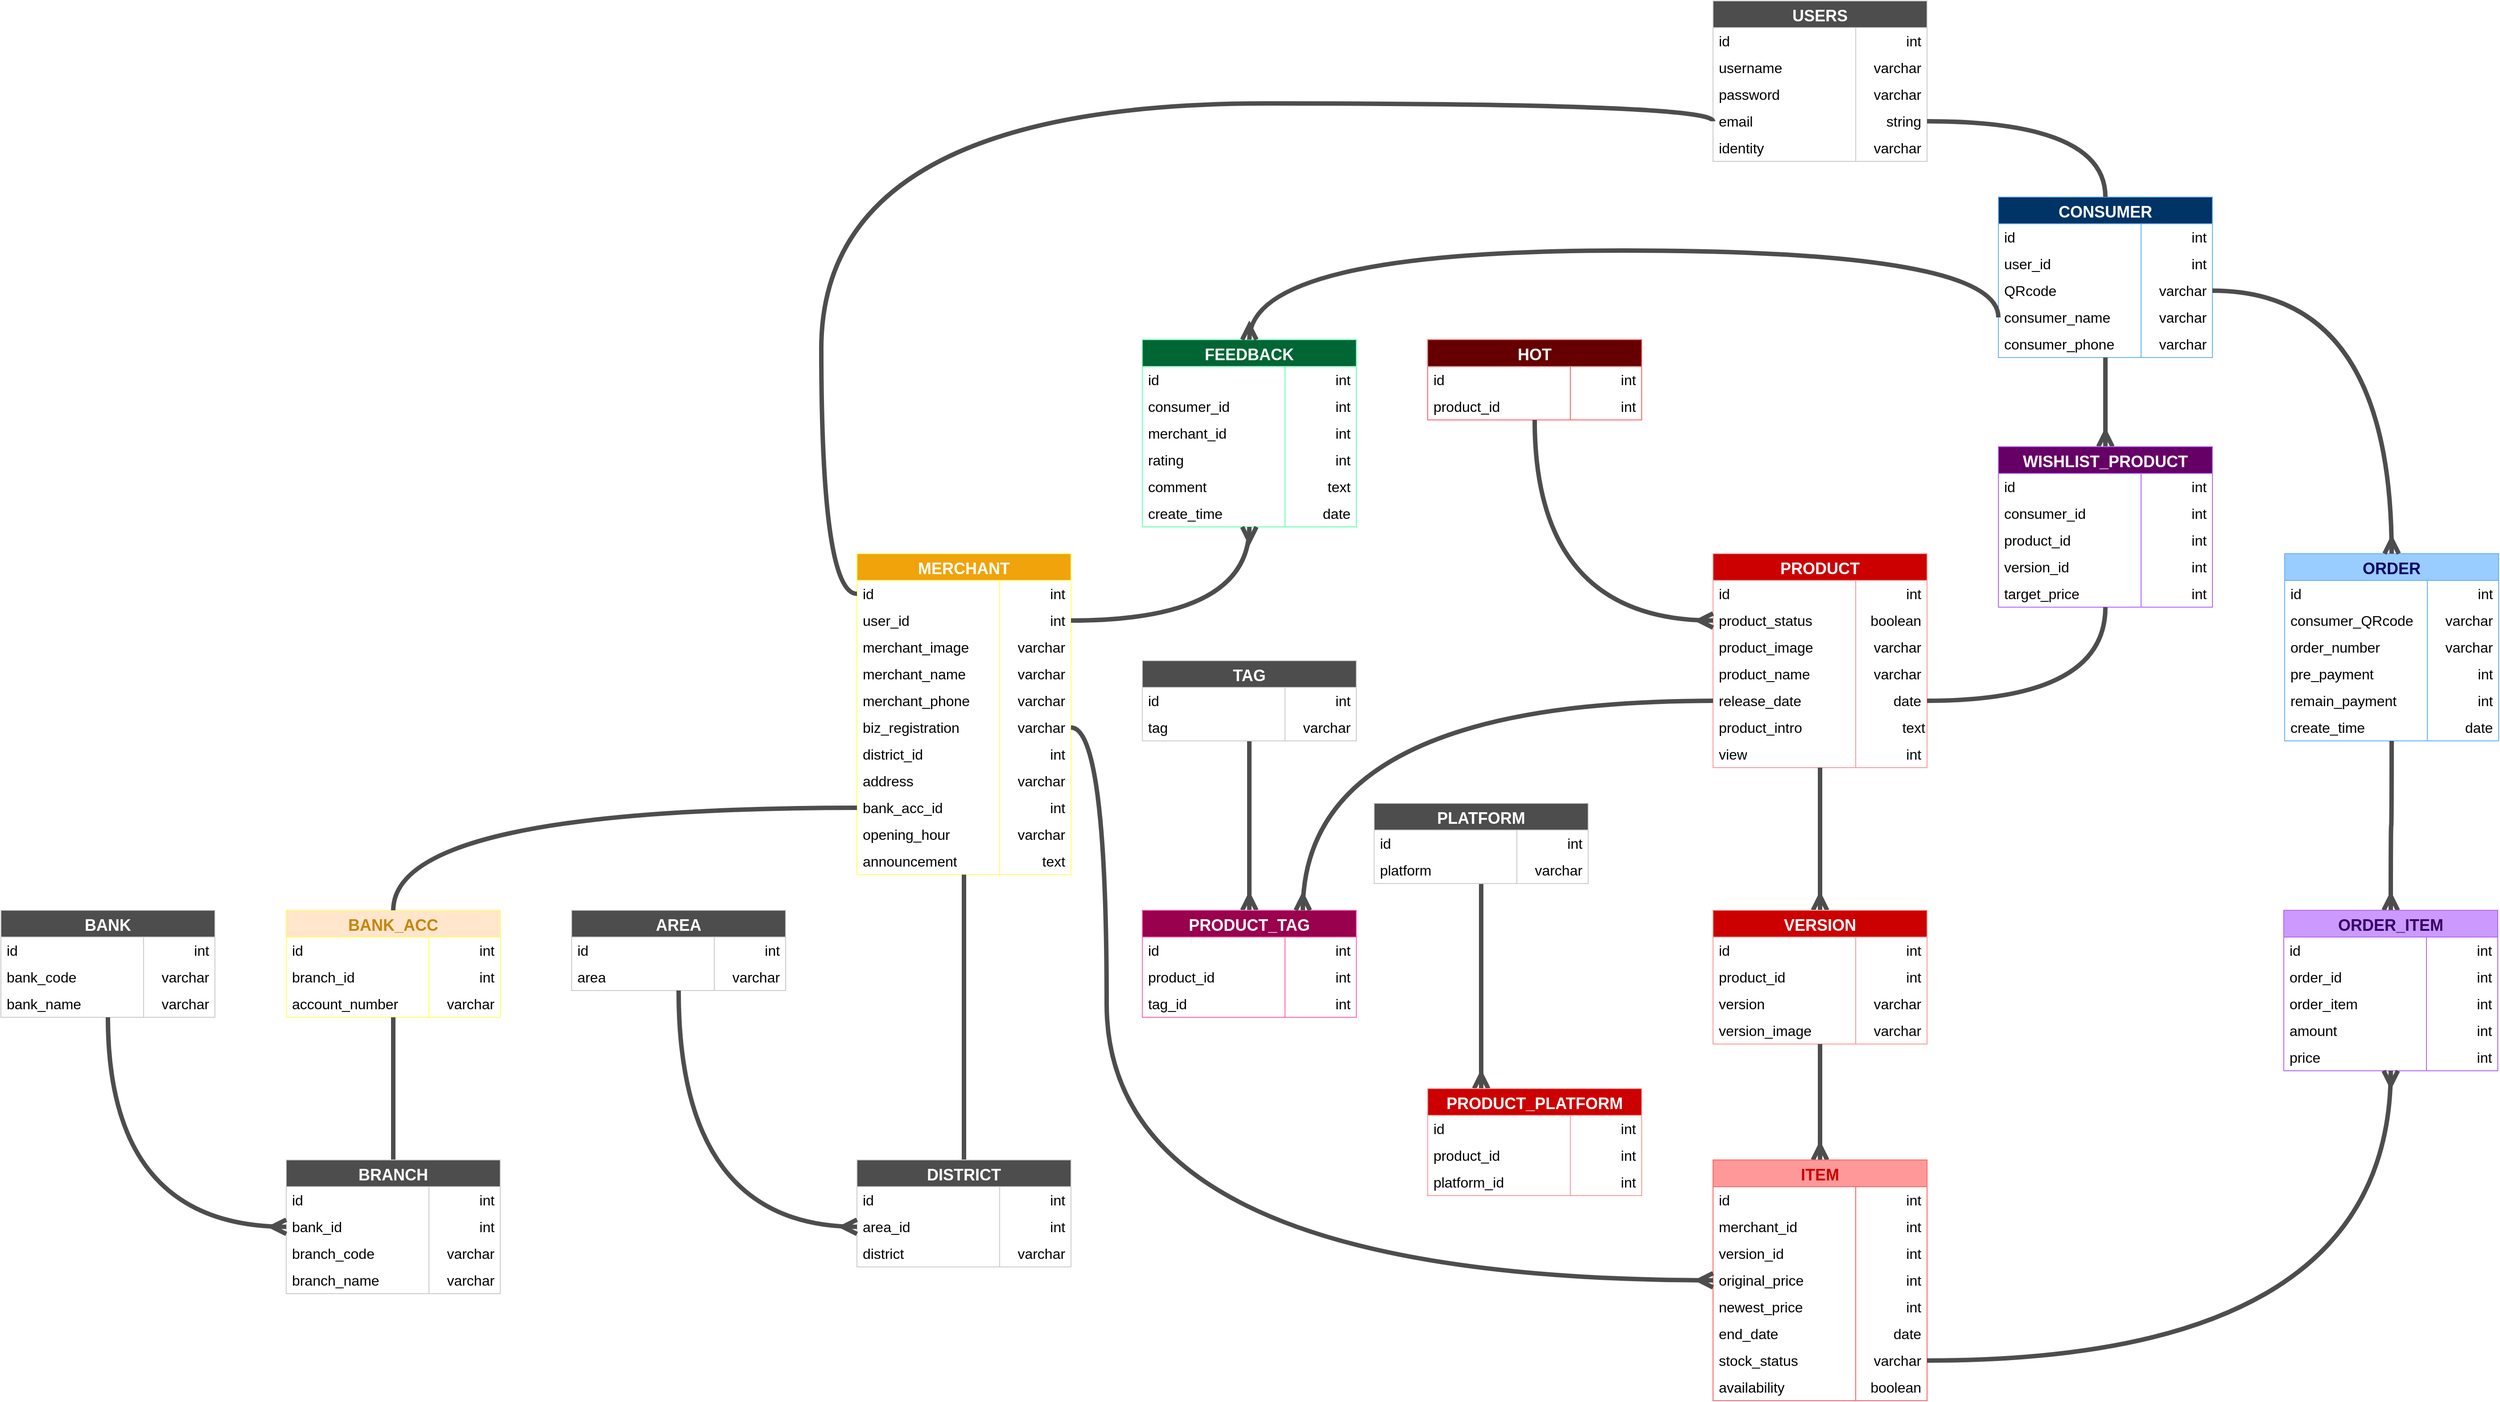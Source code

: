 <mxfile>
    <diagram id="h9AH05E4QdGwYzcX80cA" name="第1頁">
        <mxGraphModel dx="2823" dy="874" grid="1" gridSize="10" guides="1" tooltips="1" connect="1" arrows="1" fold="1" page="1" pageScale="1" pageWidth="827" pageHeight="1169" math="0" shadow="0">
            <root>
                <mxCell id="0"/>
                <mxCell id="1" parent="0"/>
                <mxCell id="2" value="USERS" style="shape=table;startSize=30;container=1;collapsible=0;childLayout=tableLayout;fixedRows=1;rowLines=0;fontStyle=1;fontSize=18;labelBackgroundColor=none;fillColor=#4D4D4D;fontColor=#ffffff;strokeColor=#CCCCCC;swimlaneFillColor=default;" parent="1" vertex="1">
                    <mxGeometry x="360" y="60" width="240" height="180" as="geometry"/>
                </mxCell>
                <mxCell id="3" value="" style="shape=tableRow;horizontal=0;startSize=0;swimlaneHead=0;swimlaneBody=0;top=0;left=0;bottom=0;right=0;collapsible=0;dropTarget=0;fillColor=none;points=[[0,0.5],[1,0.5]];portConstraint=eastwest;" parent="2" vertex="1">
                    <mxGeometry y="30" width="240" height="30" as="geometry"/>
                </mxCell>
                <mxCell id="4" value="&amp;nbsp;id" style="shape=partialRectangle;html=1;whiteSpace=wrap;connectable=0;fillColor=none;top=0;left=0;bottom=0;right=0;overflow=hidden;pointerEvents=1;align=left;fontSize=16;" parent="3" vertex="1">
                    <mxGeometry width="160" height="30" as="geometry">
                        <mxRectangle width="160" height="30" as="alternateBounds"/>
                    </mxGeometry>
                </mxCell>
                <mxCell id="5" value="int&amp;nbsp;" style="shape=partialRectangle;html=1;whiteSpace=wrap;connectable=0;fillColor=none;top=0;left=0;bottom=0;right=0;align=right;spacingLeft=6;overflow=hidden;fontSize=16;" parent="3" vertex="1">
                    <mxGeometry x="160" width="80" height="30" as="geometry">
                        <mxRectangle width="80" height="30" as="alternateBounds"/>
                    </mxGeometry>
                </mxCell>
                <mxCell id="6" value="" style="shape=tableRow;horizontal=0;startSize=0;swimlaneHead=0;swimlaneBody=0;top=0;left=0;bottom=0;right=0;collapsible=0;dropTarget=0;fillColor=none;points=[[0,0.5],[1,0.5]];portConstraint=eastwest;" parent="2" vertex="1">
                    <mxGeometry y="60" width="240" height="30" as="geometry"/>
                </mxCell>
                <mxCell id="7" value="&amp;nbsp;username" style="shape=partialRectangle;html=1;whiteSpace=wrap;connectable=0;fillColor=none;top=0;left=0;bottom=0;right=0;overflow=hidden;align=left;fontSize=16;" parent="6" vertex="1">
                    <mxGeometry width="160" height="30" as="geometry">
                        <mxRectangle width="160" height="30" as="alternateBounds"/>
                    </mxGeometry>
                </mxCell>
                <mxCell id="8" value="varchar&amp;nbsp;" style="shape=partialRectangle;html=1;whiteSpace=wrap;connectable=0;fillColor=none;top=0;left=0;bottom=0;right=0;align=right;spacingLeft=6;overflow=hidden;fontSize=16;" parent="6" vertex="1">
                    <mxGeometry x="160" width="80" height="30" as="geometry">
                        <mxRectangle width="80" height="30" as="alternateBounds"/>
                    </mxGeometry>
                </mxCell>
                <mxCell id="9" value="" style="shape=tableRow;horizontal=0;startSize=0;swimlaneHead=0;swimlaneBody=0;top=0;left=0;bottom=0;right=0;collapsible=0;dropTarget=0;fillColor=none;points=[[0,0.5],[1,0.5]];portConstraint=eastwest;" parent="2" vertex="1">
                    <mxGeometry y="90" width="240" height="30" as="geometry"/>
                </mxCell>
                <mxCell id="10" value="&amp;nbsp;password" style="shape=partialRectangle;html=1;whiteSpace=wrap;connectable=0;fillColor=none;top=0;left=0;bottom=0;right=0;overflow=hidden;fontSize=16;align=left;" parent="9" vertex="1">
                    <mxGeometry width="160" height="30" as="geometry">
                        <mxRectangle width="160" height="30" as="alternateBounds"/>
                    </mxGeometry>
                </mxCell>
                <mxCell id="11" value="varchar&amp;nbsp;" style="shape=partialRectangle;html=1;whiteSpace=wrap;connectable=0;fillColor=none;top=0;left=0;bottom=0;right=0;align=right;spacingLeft=6;overflow=hidden;fontSize=16;" parent="9" vertex="1">
                    <mxGeometry x="160" width="80" height="30" as="geometry">
                        <mxRectangle width="80" height="30" as="alternateBounds"/>
                    </mxGeometry>
                </mxCell>
                <mxCell id="12" style="shape=tableRow;horizontal=0;startSize=0;swimlaneHead=0;swimlaneBody=0;top=0;left=0;bottom=0;right=0;collapsible=0;dropTarget=0;fillColor=none;points=[[0,0.5],[1,0.5]];portConstraint=eastwest;" parent="2" vertex="1">
                    <mxGeometry y="120" width="240" height="30" as="geometry"/>
                </mxCell>
                <mxCell id="13" value="&amp;nbsp;email" style="shape=partialRectangle;html=1;whiteSpace=wrap;connectable=0;fillColor=none;top=0;left=0;bottom=0;right=0;overflow=hidden;fontSize=16;align=left;" parent="12" vertex="1">
                    <mxGeometry width="160" height="30" as="geometry">
                        <mxRectangle width="160" height="30" as="alternateBounds"/>
                    </mxGeometry>
                </mxCell>
                <mxCell id="14" value="string&amp;nbsp;" style="shape=partialRectangle;html=1;whiteSpace=wrap;connectable=0;fillColor=none;top=0;left=0;bottom=0;right=0;align=right;spacingLeft=6;overflow=hidden;fontSize=16;" parent="12" vertex="1">
                    <mxGeometry x="160" width="80" height="30" as="geometry">
                        <mxRectangle width="80" height="30" as="alternateBounds"/>
                    </mxGeometry>
                </mxCell>
                <mxCell id="15" style="shape=tableRow;horizontal=0;startSize=0;swimlaneHead=0;swimlaneBody=0;top=0;left=0;bottom=0;right=0;collapsible=0;dropTarget=0;fillColor=none;points=[[0,0.5],[1,0.5]];portConstraint=eastwest;" parent="2" vertex="1">
                    <mxGeometry y="150" width="240" height="30" as="geometry"/>
                </mxCell>
                <mxCell id="16" value="&amp;nbsp;identity" style="shape=partialRectangle;html=1;whiteSpace=wrap;connectable=0;fillColor=none;top=0;left=0;bottom=0;right=0;overflow=hidden;fontSize=16;align=left;" parent="15" vertex="1">
                    <mxGeometry width="160" height="30" as="geometry">
                        <mxRectangle width="160" height="30" as="alternateBounds"/>
                    </mxGeometry>
                </mxCell>
                <mxCell id="17" value="varchar&amp;nbsp;" style="shape=partialRectangle;html=1;whiteSpace=wrap;connectable=0;fillColor=none;top=0;left=0;bottom=0;right=0;align=right;spacingLeft=6;overflow=hidden;fontSize=16;" parent="15" vertex="1">
                    <mxGeometry x="160" width="80" height="30" as="geometry">
                        <mxRectangle width="80" height="30" as="alternateBounds"/>
                    </mxGeometry>
                </mxCell>
                <mxCell id="26" value="CONSUMER" style="shape=table;startSize=30;container=1;collapsible=0;childLayout=tableLayout;fixedRows=1;rowLines=0;fontStyle=1;fontSize=18;labelBackgroundColor=none;fillColor=#003366;fontColor=#ffffff;strokeColor=#66B2FF;labelBorderColor=none;swimlaneFillColor=default;" parent="1" vertex="1">
                    <mxGeometry x="680" y="280" width="240" height="180" as="geometry"/>
                </mxCell>
                <mxCell id="27" value="" style="shape=tableRow;horizontal=0;startSize=0;swimlaneHead=0;swimlaneBody=0;top=0;left=0;bottom=0;right=0;collapsible=0;dropTarget=0;fillColor=none;points=[[0,0.5],[1,0.5]];portConstraint=eastwest;" parent="26" vertex="1">
                    <mxGeometry y="30" width="240" height="30" as="geometry"/>
                </mxCell>
                <mxCell id="28" value="&amp;nbsp;id" style="shape=partialRectangle;html=1;whiteSpace=wrap;connectable=0;fillColor=none;top=0;left=0;bottom=0;right=0;overflow=hidden;pointerEvents=1;align=left;fontSize=16;" parent="27" vertex="1">
                    <mxGeometry width="160" height="30" as="geometry">
                        <mxRectangle width="160" height="30" as="alternateBounds"/>
                    </mxGeometry>
                </mxCell>
                <mxCell id="29" value="int&amp;nbsp;" style="shape=partialRectangle;html=1;whiteSpace=wrap;connectable=0;fillColor=none;top=0;left=0;bottom=0;right=0;align=right;spacingLeft=6;overflow=hidden;fontSize=16;" parent="27" vertex="1">
                    <mxGeometry x="160" width="80" height="30" as="geometry">
                        <mxRectangle width="80" height="30" as="alternateBounds"/>
                    </mxGeometry>
                </mxCell>
                <mxCell id="30" value="" style="shape=tableRow;horizontal=0;startSize=0;swimlaneHead=0;swimlaneBody=0;top=0;left=0;bottom=0;right=0;collapsible=0;dropTarget=0;fillColor=none;points=[[0,0.5],[1,0.5]];portConstraint=eastwest;" parent="26" vertex="1">
                    <mxGeometry y="60" width="240" height="30" as="geometry"/>
                </mxCell>
                <mxCell id="31" value="&amp;nbsp;user_id" style="shape=partialRectangle;html=1;whiteSpace=wrap;connectable=0;fillColor=none;top=0;left=0;bottom=0;right=0;overflow=hidden;align=left;fontSize=16;" parent="30" vertex="1">
                    <mxGeometry width="160" height="30" as="geometry">
                        <mxRectangle width="160" height="30" as="alternateBounds"/>
                    </mxGeometry>
                </mxCell>
                <mxCell id="32" value="int&amp;nbsp;" style="shape=partialRectangle;html=1;whiteSpace=wrap;connectable=0;fillColor=none;top=0;left=0;bottom=0;right=0;align=right;spacingLeft=6;overflow=hidden;fontSize=16;" parent="30" vertex="1">
                    <mxGeometry x="160" width="80" height="30" as="geometry">
                        <mxRectangle width="80" height="30" as="alternateBounds"/>
                    </mxGeometry>
                </mxCell>
                <mxCell id="493" style="shape=tableRow;horizontal=0;startSize=0;swimlaneHead=0;swimlaneBody=0;top=0;left=0;bottom=0;right=0;collapsible=0;dropTarget=0;fillColor=none;points=[[0,0.5],[1,0.5]];portConstraint=eastwest;" vertex="1" parent="26">
                    <mxGeometry y="90" width="240" height="30" as="geometry"/>
                </mxCell>
                <mxCell id="494" value="&amp;nbsp;QRcode" style="shape=partialRectangle;html=1;whiteSpace=wrap;connectable=0;fillColor=none;top=0;left=0;bottom=0;right=0;overflow=hidden;fontSize=16;align=left;" vertex="1" parent="493">
                    <mxGeometry width="160" height="30" as="geometry">
                        <mxRectangle width="160" height="30" as="alternateBounds"/>
                    </mxGeometry>
                </mxCell>
                <mxCell id="495" value="varchar&amp;nbsp;" style="shape=partialRectangle;html=1;whiteSpace=wrap;connectable=0;fillColor=none;top=0;left=0;bottom=0;right=0;align=right;spacingLeft=6;overflow=hidden;fontSize=16;" vertex="1" parent="493">
                    <mxGeometry x="160" width="80" height="30" as="geometry">
                        <mxRectangle width="80" height="30" as="alternateBounds"/>
                    </mxGeometry>
                </mxCell>
                <mxCell id="33" value="" style="shape=tableRow;horizontal=0;startSize=0;swimlaneHead=0;swimlaneBody=0;top=0;left=0;bottom=0;right=0;collapsible=0;dropTarget=0;fillColor=none;points=[[0,0.5],[1,0.5]];portConstraint=eastwest;" parent="26" vertex="1">
                    <mxGeometry y="120" width="240" height="30" as="geometry"/>
                </mxCell>
                <mxCell id="34" value="&amp;nbsp;consumer_name" style="shape=partialRectangle;html=1;whiteSpace=wrap;connectable=0;fillColor=none;top=0;left=0;bottom=0;right=0;overflow=hidden;fontSize=16;align=left;" parent="33" vertex="1">
                    <mxGeometry width="160" height="30" as="geometry">
                        <mxRectangle width="160" height="30" as="alternateBounds"/>
                    </mxGeometry>
                </mxCell>
                <mxCell id="35" value="varchar&amp;nbsp;" style="shape=partialRectangle;html=1;whiteSpace=wrap;connectable=0;fillColor=none;top=0;left=0;bottom=0;right=0;align=right;spacingLeft=6;overflow=hidden;fontSize=16;" parent="33" vertex="1">
                    <mxGeometry x="160" width="80" height="30" as="geometry">
                        <mxRectangle width="80" height="30" as="alternateBounds"/>
                    </mxGeometry>
                </mxCell>
                <mxCell id="36" style="shape=tableRow;horizontal=0;startSize=0;swimlaneHead=0;swimlaneBody=0;top=0;left=0;bottom=0;right=0;collapsible=0;dropTarget=0;fillColor=none;points=[[0,0.5],[1,0.5]];portConstraint=eastwest;" parent="26" vertex="1">
                    <mxGeometry y="150" width="240" height="30" as="geometry"/>
                </mxCell>
                <mxCell id="37" value="&amp;nbsp;consumer_phone" style="shape=partialRectangle;html=1;whiteSpace=wrap;connectable=0;fillColor=none;top=0;left=0;bottom=0;right=0;overflow=hidden;fontSize=16;align=left;" parent="36" vertex="1">
                    <mxGeometry width="160" height="30" as="geometry">
                        <mxRectangle width="160" height="30" as="alternateBounds"/>
                    </mxGeometry>
                </mxCell>
                <mxCell id="38" value="varchar&amp;nbsp;" style="shape=partialRectangle;html=1;whiteSpace=wrap;connectable=0;fillColor=none;top=0;left=0;bottom=0;right=0;align=right;spacingLeft=6;overflow=hidden;fontSize=16;" parent="36" vertex="1">
                    <mxGeometry x="160" width="80" height="30" as="geometry">
                        <mxRectangle width="80" height="30" as="alternateBounds"/>
                    </mxGeometry>
                </mxCell>
                <mxCell id="48" value="ORDER" style="shape=table;startSize=30;container=1;collapsible=0;childLayout=tableLayout;fixedRows=1;rowLines=0;fontStyle=1;fontSize=18;labelBackgroundColor=none;fillColor=#99CCFF;strokeColor=#66B2FF;labelBorderColor=none;fontColor=#000066;swimlaneFillColor=default;" parent="1" vertex="1">
                    <mxGeometry x="1001" y="680" width="240" height="210" as="geometry"/>
                </mxCell>
                <mxCell id="49" value="" style="shape=tableRow;horizontal=0;startSize=0;swimlaneHead=0;swimlaneBody=0;top=0;left=0;bottom=0;right=0;collapsible=0;dropTarget=0;fillColor=none;points=[[0,0.5],[1,0.5]];portConstraint=eastwest;" parent="48" vertex="1">
                    <mxGeometry y="30" width="240" height="30" as="geometry"/>
                </mxCell>
                <mxCell id="50" value="&amp;nbsp;id" style="shape=partialRectangle;html=1;whiteSpace=wrap;connectable=0;fillColor=none;top=0;left=0;bottom=0;right=0;overflow=hidden;pointerEvents=1;align=left;fontSize=16;" parent="49" vertex="1">
                    <mxGeometry width="160" height="30" as="geometry">
                        <mxRectangle width="160" height="30" as="alternateBounds"/>
                    </mxGeometry>
                </mxCell>
                <mxCell id="51" value="int&amp;nbsp;" style="shape=partialRectangle;html=1;whiteSpace=wrap;connectable=0;fillColor=none;top=0;left=0;bottom=0;right=0;align=right;spacingLeft=6;overflow=hidden;fontSize=16;" parent="49" vertex="1">
                    <mxGeometry x="160" width="80" height="30" as="geometry">
                        <mxRectangle width="80" height="30" as="alternateBounds"/>
                    </mxGeometry>
                </mxCell>
                <mxCell id="52" value="" style="shape=tableRow;horizontal=0;startSize=0;swimlaneHead=0;swimlaneBody=0;top=0;left=0;bottom=0;right=0;collapsible=0;dropTarget=0;fillColor=none;points=[[0,0.5],[1,0.5]];portConstraint=eastwest;" parent="48" vertex="1">
                    <mxGeometry y="60" width="240" height="30" as="geometry"/>
                </mxCell>
                <mxCell id="53" value="&amp;nbsp;consumer_QRcode" style="shape=partialRectangle;html=1;whiteSpace=wrap;connectable=0;fillColor=none;top=0;left=0;bottom=0;right=0;overflow=hidden;align=left;fontSize=16;" parent="52" vertex="1">
                    <mxGeometry width="160" height="30" as="geometry">
                        <mxRectangle width="160" height="30" as="alternateBounds"/>
                    </mxGeometry>
                </mxCell>
                <mxCell id="54" value="varchar&amp;nbsp;" style="shape=partialRectangle;html=1;whiteSpace=wrap;connectable=0;fillColor=none;top=0;left=0;bottom=0;right=0;align=right;spacingLeft=6;overflow=hidden;fontSize=16;" parent="52" vertex="1">
                    <mxGeometry x="160" width="80" height="30" as="geometry">
                        <mxRectangle width="80" height="30" as="alternateBounds"/>
                    </mxGeometry>
                </mxCell>
                <mxCell id="55" value="" style="shape=tableRow;horizontal=0;startSize=0;swimlaneHead=0;swimlaneBody=0;top=0;left=0;bottom=0;right=0;collapsible=0;dropTarget=0;fillColor=none;points=[[0,0.5],[1,0.5]];portConstraint=eastwest;" parent="48" vertex="1">
                    <mxGeometry y="90" width="240" height="30" as="geometry"/>
                </mxCell>
                <mxCell id="56" value="&amp;nbsp;order_number" style="shape=partialRectangle;html=1;whiteSpace=wrap;connectable=0;fillColor=none;top=0;left=0;bottom=0;right=0;overflow=hidden;fontSize=16;align=left;" parent="55" vertex="1">
                    <mxGeometry width="160" height="30" as="geometry">
                        <mxRectangle width="160" height="30" as="alternateBounds"/>
                    </mxGeometry>
                </mxCell>
                <mxCell id="57" value="varchar&amp;nbsp;" style="shape=partialRectangle;html=1;whiteSpace=wrap;connectable=0;fillColor=none;top=0;left=0;bottom=0;right=0;align=right;spacingLeft=6;overflow=hidden;fontSize=16;" parent="55" vertex="1">
                    <mxGeometry x="160" width="80" height="30" as="geometry">
                        <mxRectangle width="80" height="30" as="alternateBounds"/>
                    </mxGeometry>
                </mxCell>
                <mxCell id="58" style="shape=tableRow;horizontal=0;startSize=0;swimlaneHead=0;swimlaneBody=0;top=0;left=0;bottom=0;right=0;collapsible=0;dropTarget=0;fillColor=none;points=[[0,0.5],[1,0.5]];portConstraint=eastwest;" parent="48" vertex="1">
                    <mxGeometry y="120" width="240" height="30" as="geometry"/>
                </mxCell>
                <mxCell id="59" value="&amp;nbsp;pre_payment" style="shape=partialRectangle;html=1;whiteSpace=wrap;connectable=0;fillColor=none;top=0;left=0;bottom=0;right=0;overflow=hidden;fontSize=16;align=left;" parent="58" vertex="1">
                    <mxGeometry width="160" height="30" as="geometry">
                        <mxRectangle width="160" height="30" as="alternateBounds"/>
                    </mxGeometry>
                </mxCell>
                <mxCell id="60" value="int&amp;nbsp;" style="shape=partialRectangle;html=1;whiteSpace=wrap;connectable=0;fillColor=none;top=0;left=0;bottom=0;right=0;align=right;spacingLeft=6;overflow=hidden;fontSize=16;" parent="58" vertex="1">
                    <mxGeometry x="160" width="80" height="30" as="geometry">
                        <mxRectangle width="80" height="30" as="alternateBounds"/>
                    </mxGeometry>
                </mxCell>
                <mxCell id="64" style="shape=tableRow;horizontal=0;startSize=0;swimlaneHead=0;swimlaneBody=0;top=0;left=0;bottom=0;right=0;collapsible=0;dropTarget=0;fillColor=none;points=[[0,0.5],[1,0.5]];portConstraint=eastwest;" parent="48" vertex="1">
                    <mxGeometry y="150" width="240" height="30" as="geometry"/>
                </mxCell>
                <mxCell id="65" value="&amp;nbsp;remain_payment" style="shape=partialRectangle;html=1;whiteSpace=wrap;connectable=0;fillColor=none;top=0;left=0;bottom=0;right=0;overflow=hidden;fontSize=16;align=left;" parent="64" vertex="1">
                    <mxGeometry width="160" height="30" as="geometry">
                        <mxRectangle width="160" height="30" as="alternateBounds"/>
                    </mxGeometry>
                </mxCell>
                <mxCell id="66" value="int&amp;nbsp;" style="shape=partialRectangle;html=1;whiteSpace=wrap;connectable=0;fillColor=none;top=0;left=0;bottom=0;right=0;align=right;spacingLeft=6;overflow=hidden;fontSize=16;" parent="64" vertex="1">
                    <mxGeometry x="160" width="80" height="30" as="geometry">
                        <mxRectangle width="80" height="30" as="alternateBounds"/>
                    </mxGeometry>
                </mxCell>
                <mxCell id="61" style="shape=tableRow;horizontal=0;startSize=0;swimlaneHead=0;swimlaneBody=0;top=0;left=0;bottom=0;right=0;collapsible=0;dropTarget=0;fillColor=none;points=[[0,0.5],[1,0.5]];portConstraint=eastwest;" parent="48" vertex="1">
                    <mxGeometry y="180" width="240" height="30" as="geometry"/>
                </mxCell>
                <mxCell id="62" value="&amp;nbsp;create_time" style="shape=partialRectangle;html=1;whiteSpace=wrap;connectable=0;fillColor=none;top=0;left=0;bottom=0;right=0;overflow=hidden;fontSize=16;align=left;" parent="61" vertex="1">
                    <mxGeometry width="160" height="30" as="geometry">
                        <mxRectangle width="160" height="30" as="alternateBounds"/>
                    </mxGeometry>
                </mxCell>
                <mxCell id="63" value="date&amp;nbsp;" style="shape=partialRectangle;html=1;whiteSpace=wrap;connectable=0;fillColor=none;top=0;left=0;bottom=0;right=0;align=right;spacingLeft=6;overflow=hidden;fontSize=16;" parent="61" vertex="1">
                    <mxGeometry x="160" width="80" height="30" as="geometry">
                        <mxRectangle width="80" height="30" as="alternateBounds"/>
                    </mxGeometry>
                </mxCell>
                <mxCell id="430" style="edgeStyle=orthogonalEdgeStyle;curved=1;html=1;exitX=0.5;exitY=0;exitDx=0;exitDy=0;strokeColor=#4D4D4D;strokeWidth=5;fontSize=16;fontColor=#C4860A;startArrow=ERmany;startFill=0;endArrow=none;endFill=0;startSize=10;endSize=10;" parent="1" source="67" target="48" edge="1">
                    <mxGeometry relative="1" as="geometry"/>
                </mxCell>
                <mxCell id="67" value="ORDER_ITEM" style="shape=table;startSize=30;container=1;collapsible=0;childLayout=tableLayout;fixedRows=1;rowLines=0;fontStyle=1;fontSize=18;labelBackgroundColor=none;fillColor=#CC99FF;strokeColor=#B266FF;labelBorderColor=none;fontColor=#330066;swimlaneFillColor=default;" parent="1" vertex="1">
                    <mxGeometry x="1000" y="1080" width="240" height="180" as="geometry"/>
                </mxCell>
                <mxCell id="68" value="" style="shape=tableRow;horizontal=0;startSize=0;swimlaneHead=0;swimlaneBody=0;top=0;left=0;bottom=0;right=0;collapsible=0;dropTarget=0;fillColor=none;points=[[0,0.5],[1,0.5]];portConstraint=eastwest;" parent="67" vertex="1">
                    <mxGeometry y="30" width="240" height="30" as="geometry"/>
                </mxCell>
                <mxCell id="69" value="&amp;nbsp;id" style="shape=partialRectangle;html=1;whiteSpace=wrap;connectable=0;fillColor=none;top=0;left=0;bottom=0;right=0;overflow=hidden;pointerEvents=1;align=left;fontSize=16;" parent="68" vertex="1">
                    <mxGeometry width="160" height="30" as="geometry">
                        <mxRectangle width="160" height="30" as="alternateBounds"/>
                    </mxGeometry>
                </mxCell>
                <mxCell id="70" value="int&amp;nbsp;" style="shape=partialRectangle;html=1;whiteSpace=wrap;connectable=0;fillColor=none;top=0;left=0;bottom=0;right=0;align=right;spacingLeft=6;overflow=hidden;fontSize=16;" parent="68" vertex="1">
                    <mxGeometry x="160" width="80" height="30" as="geometry">
                        <mxRectangle width="80" height="30" as="alternateBounds"/>
                    </mxGeometry>
                </mxCell>
                <mxCell id="71" value="" style="shape=tableRow;horizontal=0;startSize=0;swimlaneHead=0;swimlaneBody=0;top=0;left=0;bottom=0;right=0;collapsible=0;dropTarget=0;fillColor=none;points=[[0,0.5],[1,0.5]];portConstraint=eastwest;" parent="67" vertex="1">
                    <mxGeometry y="60" width="240" height="30" as="geometry"/>
                </mxCell>
                <mxCell id="72" value="&amp;nbsp;order_id" style="shape=partialRectangle;html=1;whiteSpace=wrap;connectable=0;fillColor=none;top=0;left=0;bottom=0;right=0;overflow=hidden;align=left;fontSize=16;" parent="71" vertex="1">
                    <mxGeometry width="160" height="30" as="geometry">
                        <mxRectangle width="160" height="30" as="alternateBounds"/>
                    </mxGeometry>
                </mxCell>
                <mxCell id="73" value="int&amp;nbsp;" style="shape=partialRectangle;html=1;whiteSpace=wrap;connectable=0;fillColor=none;top=0;left=0;bottom=0;right=0;align=right;spacingLeft=6;overflow=hidden;fontSize=16;" parent="71" vertex="1">
                    <mxGeometry x="160" width="80" height="30" as="geometry">
                        <mxRectangle width="80" height="30" as="alternateBounds"/>
                    </mxGeometry>
                </mxCell>
                <mxCell id="74" value="" style="shape=tableRow;horizontal=0;startSize=0;swimlaneHead=0;swimlaneBody=0;top=0;left=0;bottom=0;right=0;collapsible=0;dropTarget=0;fillColor=none;points=[[0,0.5],[1,0.5]];portConstraint=eastwest;" parent="67" vertex="1">
                    <mxGeometry y="90" width="240" height="30" as="geometry"/>
                </mxCell>
                <mxCell id="75" value="&amp;nbsp;order_item" style="shape=partialRectangle;html=1;whiteSpace=wrap;connectable=0;fillColor=none;top=0;left=0;bottom=0;right=0;overflow=hidden;fontSize=16;align=left;" parent="74" vertex="1">
                    <mxGeometry width="160" height="30" as="geometry">
                        <mxRectangle width="160" height="30" as="alternateBounds"/>
                    </mxGeometry>
                </mxCell>
                <mxCell id="76" value="int&amp;nbsp;" style="shape=partialRectangle;html=1;whiteSpace=wrap;connectable=0;fillColor=none;top=0;left=0;bottom=0;right=0;align=right;spacingLeft=6;overflow=hidden;fontSize=16;" parent="74" vertex="1">
                    <mxGeometry x="160" width="80" height="30" as="geometry">
                        <mxRectangle width="80" height="30" as="alternateBounds"/>
                    </mxGeometry>
                </mxCell>
                <mxCell id="77" style="shape=tableRow;horizontal=0;startSize=0;swimlaneHead=0;swimlaneBody=0;top=0;left=0;bottom=0;right=0;collapsible=0;dropTarget=0;fillColor=none;points=[[0,0.5],[1,0.5]];portConstraint=eastwest;" parent="67" vertex="1">
                    <mxGeometry y="120" width="240" height="30" as="geometry"/>
                </mxCell>
                <mxCell id="78" value="&amp;nbsp;amount" style="shape=partialRectangle;html=1;whiteSpace=wrap;connectable=0;fillColor=none;top=0;left=0;bottom=0;right=0;overflow=hidden;fontSize=16;align=left;" parent="77" vertex="1">
                    <mxGeometry width="160" height="30" as="geometry">
                        <mxRectangle width="160" height="30" as="alternateBounds"/>
                    </mxGeometry>
                </mxCell>
                <mxCell id="79" value="int&amp;nbsp;" style="shape=partialRectangle;html=1;whiteSpace=wrap;connectable=0;fillColor=none;top=0;left=0;bottom=0;right=0;align=right;spacingLeft=6;overflow=hidden;fontSize=16;" parent="77" vertex="1">
                    <mxGeometry x="160" width="80" height="30" as="geometry">
                        <mxRectangle width="80" height="30" as="alternateBounds"/>
                    </mxGeometry>
                </mxCell>
                <mxCell id="456" style="shape=tableRow;horizontal=0;startSize=0;swimlaneHead=0;swimlaneBody=0;top=0;left=0;bottom=0;right=0;collapsible=0;dropTarget=0;fillColor=none;points=[[0,0.5],[1,0.5]];portConstraint=eastwest;" parent="67" vertex="1">
                    <mxGeometry y="150" width="240" height="30" as="geometry"/>
                </mxCell>
                <mxCell id="457" value="&amp;nbsp;price" style="shape=partialRectangle;html=1;whiteSpace=wrap;connectable=0;fillColor=none;top=0;left=0;bottom=0;right=0;overflow=hidden;fontSize=16;align=left;" parent="456" vertex="1">
                    <mxGeometry width="160" height="30" as="geometry">
                        <mxRectangle width="160" height="30" as="alternateBounds"/>
                    </mxGeometry>
                </mxCell>
                <mxCell id="458" value="int&amp;nbsp;" style="shape=partialRectangle;html=1;whiteSpace=wrap;connectable=0;fillColor=none;top=0;left=0;bottom=0;right=0;align=right;spacingLeft=6;overflow=hidden;fontSize=16;" parent="456" vertex="1">
                    <mxGeometry x="160" width="80" height="30" as="geometry">
                        <mxRectangle width="80" height="30" as="alternateBounds"/>
                    </mxGeometry>
                </mxCell>
                <mxCell id="405" style="edgeStyle=orthogonalEdgeStyle;curved=1;html=1;exitX=0.5;exitY=0;exitDx=0;exitDy=0;strokeColor=#4D4D4D;strokeWidth=5;fontSize=16;fontColor=#C4860A;endArrow=none;endFill=0;endSize=10;startArrow=ERmany;startFill=0;startSize=10;" parent="1" source="93" edge="1" target="26">
                    <mxGeometry relative="1" as="geometry">
                        <mxPoint x="800" y="430" as="targetPoint"/>
                    </mxGeometry>
                </mxCell>
                <mxCell id="93" value="WISHLIST_PRODUCT" style="shape=table;startSize=30;container=1;collapsible=0;childLayout=tableLayout;fixedRows=1;rowLines=0;fontStyle=1;fontSize=18;labelBackgroundColor=none;fillColor=#660066;fontColor=#ffffff;strokeColor=#B266FF;labelBorderColor=none;swimlaneFillColor=default;" parent="1" vertex="1">
                    <mxGeometry x="680" y="560" width="240" height="180" as="geometry"/>
                </mxCell>
                <mxCell id="94" value="" style="shape=tableRow;horizontal=0;startSize=0;swimlaneHead=0;swimlaneBody=0;top=0;left=0;bottom=0;right=0;collapsible=0;dropTarget=0;fillColor=none;points=[[0,0.5],[1,0.5]];portConstraint=eastwest;" parent="93" vertex="1">
                    <mxGeometry y="30" width="240" height="30" as="geometry"/>
                </mxCell>
                <mxCell id="95" value="&amp;nbsp;id" style="shape=partialRectangle;html=1;whiteSpace=wrap;connectable=0;fillColor=none;top=0;left=0;bottom=0;right=0;overflow=hidden;pointerEvents=1;align=left;fontSize=16;" parent="94" vertex="1">
                    <mxGeometry width="160" height="30" as="geometry">
                        <mxRectangle width="160" height="30" as="alternateBounds"/>
                    </mxGeometry>
                </mxCell>
                <mxCell id="96" value="int&amp;nbsp;" style="shape=partialRectangle;html=1;whiteSpace=wrap;connectable=0;fillColor=none;top=0;left=0;bottom=0;right=0;align=right;spacingLeft=6;overflow=hidden;fontSize=16;" parent="94" vertex="1">
                    <mxGeometry x="160" width="80" height="30" as="geometry">
                        <mxRectangle width="80" height="30" as="alternateBounds"/>
                    </mxGeometry>
                </mxCell>
                <mxCell id="97" value="" style="shape=tableRow;horizontal=0;startSize=0;swimlaneHead=0;swimlaneBody=0;top=0;left=0;bottom=0;right=0;collapsible=0;dropTarget=0;fillColor=none;points=[[0,0.5],[1,0.5]];portConstraint=eastwest;" parent="93" vertex="1">
                    <mxGeometry y="60" width="240" height="30" as="geometry"/>
                </mxCell>
                <mxCell id="98" value="&amp;nbsp;consumer_id" style="shape=partialRectangle;html=1;whiteSpace=wrap;connectable=0;fillColor=none;top=0;left=0;bottom=0;right=0;overflow=hidden;align=left;fontSize=16;" parent="97" vertex="1">
                    <mxGeometry width="160" height="30" as="geometry">
                        <mxRectangle width="160" height="30" as="alternateBounds"/>
                    </mxGeometry>
                </mxCell>
                <mxCell id="99" value="int&amp;nbsp;" style="shape=partialRectangle;html=1;whiteSpace=wrap;connectable=0;fillColor=none;top=0;left=0;bottom=0;right=0;align=right;spacingLeft=6;overflow=hidden;fontSize=16;" parent="97" vertex="1">
                    <mxGeometry x="160" width="80" height="30" as="geometry">
                        <mxRectangle width="80" height="30" as="alternateBounds"/>
                    </mxGeometry>
                </mxCell>
                <mxCell id="100" value="" style="shape=tableRow;horizontal=0;startSize=0;swimlaneHead=0;swimlaneBody=0;top=0;left=0;bottom=0;right=0;collapsible=0;dropTarget=0;fillColor=none;points=[[0,0.5],[1,0.5]];portConstraint=eastwest;" parent="93" vertex="1">
                    <mxGeometry y="90" width="240" height="30" as="geometry"/>
                </mxCell>
                <mxCell id="101" value="&amp;nbsp;product_id" style="shape=partialRectangle;html=1;whiteSpace=wrap;connectable=0;fillColor=none;top=0;left=0;bottom=0;right=0;overflow=hidden;fontSize=16;align=left;" parent="100" vertex="1">
                    <mxGeometry width="160" height="30" as="geometry">
                        <mxRectangle width="160" height="30" as="alternateBounds"/>
                    </mxGeometry>
                </mxCell>
                <mxCell id="102" value="int&amp;nbsp;" style="shape=partialRectangle;html=1;whiteSpace=wrap;connectable=0;fillColor=none;top=0;left=0;bottom=0;right=0;align=right;spacingLeft=6;overflow=hidden;fontSize=16;" parent="100" vertex="1">
                    <mxGeometry x="160" width="80" height="30" as="geometry">
                        <mxRectangle width="80" height="30" as="alternateBounds"/>
                    </mxGeometry>
                </mxCell>
                <mxCell id="487" style="shape=tableRow;horizontal=0;startSize=0;swimlaneHead=0;swimlaneBody=0;top=0;left=0;bottom=0;right=0;collapsible=0;dropTarget=0;fillColor=none;points=[[0,0.5],[1,0.5]];portConstraint=eastwest;" parent="93" vertex="1">
                    <mxGeometry y="120" width="240" height="30" as="geometry"/>
                </mxCell>
                <mxCell id="488" value="&amp;nbsp;version_id" style="shape=partialRectangle;html=1;whiteSpace=wrap;connectable=0;fillColor=none;top=0;left=0;bottom=0;right=0;overflow=hidden;fontSize=16;align=left;" parent="487" vertex="1">
                    <mxGeometry width="160" height="30" as="geometry">
                        <mxRectangle width="160" height="30" as="alternateBounds"/>
                    </mxGeometry>
                </mxCell>
                <mxCell id="489" value="int&amp;nbsp;" style="shape=partialRectangle;html=1;whiteSpace=wrap;connectable=0;fillColor=none;top=0;left=0;bottom=0;right=0;align=right;spacingLeft=6;overflow=hidden;fontSize=16;" parent="487" vertex="1">
                    <mxGeometry x="160" width="80" height="30" as="geometry">
                        <mxRectangle width="80" height="30" as="alternateBounds"/>
                    </mxGeometry>
                </mxCell>
                <mxCell id="490" style="shape=tableRow;horizontal=0;startSize=0;swimlaneHead=0;swimlaneBody=0;top=0;left=0;bottom=0;right=0;collapsible=0;dropTarget=0;fillColor=none;points=[[0,0.5],[1,0.5]];portConstraint=eastwest;" parent="93" vertex="1">
                    <mxGeometry y="150" width="240" height="30" as="geometry"/>
                </mxCell>
                <mxCell id="491" value="&amp;nbsp;target_price" style="shape=partialRectangle;html=1;whiteSpace=wrap;connectable=0;fillColor=none;top=0;left=0;bottom=0;right=0;overflow=hidden;fontSize=16;align=left;" parent="490" vertex="1">
                    <mxGeometry width="160" height="30" as="geometry">
                        <mxRectangle width="160" height="30" as="alternateBounds"/>
                    </mxGeometry>
                </mxCell>
                <mxCell id="492" value="int&amp;nbsp;" style="shape=partialRectangle;html=1;whiteSpace=wrap;connectable=0;fillColor=none;top=0;left=0;bottom=0;right=0;align=right;spacingLeft=6;overflow=hidden;fontSize=16;" parent="490" vertex="1">
                    <mxGeometry x="160" width="80" height="30" as="geometry">
                        <mxRectangle width="80" height="30" as="alternateBounds"/>
                    </mxGeometry>
                </mxCell>
                <mxCell id="106" value="PRODUCT" style="shape=table;startSize=30;container=1;collapsible=0;childLayout=tableLayout;fixedRows=1;rowLines=0;fontStyle=1;fontSize=18;labelBackgroundColor=none;fillColor=#CC0000;fontColor=#ffffff;strokeColor=#FF9999;swimlaneFillColor=default;" parent="1" vertex="1">
                    <mxGeometry x="360" y="680" width="240" height="240" as="geometry"/>
                </mxCell>
                <mxCell id="107" value="" style="shape=tableRow;horizontal=0;startSize=0;swimlaneHead=0;swimlaneBody=0;top=0;left=0;bottom=0;right=0;collapsible=0;dropTarget=0;fillColor=none;points=[[0,0.5],[1,0.5]];portConstraint=eastwest;" parent="106" vertex="1">
                    <mxGeometry y="30" width="240" height="30" as="geometry"/>
                </mxCell>
                <mxCell id="108" value="&amp;nbsp;id" style="shape=partialRectangle;html=1;whiteSpace=wrap;connectable=0;fillColor=none;top=0;left=0;bottom=0;right=0;overflow=hidden;pointerEvents=1;align=left;fontSize=16;" parent="107" vertex="1">
                    <mxGeometry width="160" height="30" as="geometry">
                        <mxRectangle width="160" height="30" as="alternateBounds"/>
                    </mxGeometry>
                </mxCell>
                <mxCell id="109" value="int&amp;nbsp;" style="shape=partialRectangle;html=1;whiteSpace=wrap;connectable=0;fillColor=none;top=0;left=0;bottom=0;right=0;align=right;spacingLeft=6;overflow=hidden;fontSize=16;" parent="107" vertex="1">
                    <mxGeometry x="160" width="80" height="30" as="geometry">
                        <mxRectangle width="80" height="30" as="alternateBounds"/>
                    </mxGeometry>
                </mxCell>
                <mxCell id="110" value="" style="shape=tableRow;horizontal=0;startSize=0;swimlaneHead=0;swimlaneBody=0;top=0;left=0;bottom=0;right=0;collapsible=0;dropTarget=0;fillColor=none;points=[[0,0.5],[1,0.5]];portConstraint=eastwest;" parent="106" vertex="1">
                    <mxGeometry y="60" width="240" height="30" as="geometry"/>
                </mxCell>
                <mxCell id="111" value="&amp;nbsp;product_status" style="shape=partialRectangle;html=1;whiteSpace=wrap;connectable=0;fillColor=none;top=0;left=0;bottom=0;right=0;overflow=hidden;align=left;fontSize=16;" parent="110" vertex="1">
                    <mxGeometry width="160" height="30" as="geometry">
                        <mxRectangle width="160" height="30" as="alternateBounds"/>
                    </mxGeometry>
                </mxCell>
                <mxCell id="112" value="boolean&amp;nbsp;" style="shape=partialRectangle;html=1;whiteSpace=wrap;connectable=0;fillColor=none;top=0;left=0;bottom=0;right=0;align=right;spacingLeft=6;overflow=hidden;fontSize=16;" parent="110" vertex="1">
                    <mxGeometry x="160" width="80" height="30" as="geometry">
                        <mxRectangle width="80" height="30" as="alternateBounds"/>
                    </mxGeometry>
                </mxCell>
                <mxCell id="113" value="" style="shape=tableRow;horizontal=0;startSize=0;swimlaneHead=0;swimlaneBody=0;top=0;left=0;bottom=0;right=0;collapsible=0;dropTarget=0;fillColor=none;points=[[0,0.5],[1,0.5]];portConstraint=eastwest;" parent="106" vertex="1">
                    <mxGeometry y="90" width="240" height="30" as="geometry"/>
                </mxCell>
                <mxCell id="114" value="&amp;nbsp;product_image" style="shape=partialRectangle;html=1;whiteSpace=wrap;connectable=0;fillColor=none;top=0;left=0;bottom=0;right=0;overflow=hidden;fontSize=16;align=left;" parent="113" vertex="1">
                    <mxGeometry width="160" height="30" as="geometry">
                        <mxRectangle width="160" height="30" as="alternateBounds"/>
                    </mxGeometry>
                </mxCell>
                <mxCell id="115" value="varchar&amp;nbsp;" style="shape=partialRectangle;html=1;whiteSpace=wrap;connectable=0;fillColor=none;top=0;left=0;bottom=0;right=0;align=right;spacingLeft=6;overflow=hidden;fontSize=16;" parent="113" vertex="1">
                    <mxGeometry x="160" width="80" height="30" as="geometry">
                        <mxRectangle width="80" height="30" as="alternateBounds"/>
                    </mxGeometry>
                </mxCell>
                <mxCell id="499" style="shape=tableRow;horizontal=0;startSize=0;swimlaneHead=0;swimlaneBody=0;top=0;left=0;bottom=0;right=0;collapsible=0;dropTarget=0;fillColor=none;points=[[0,0.5],[1,0.5]];portConstraint=eastwest;" vertex="1" parent="106">
                    <mxGeometry y="120" width="240" height="30" as="geometry"/>
                </mxCell>
                <mxCell id="500" value="&amp;nbsp;product_name" style="shape=partialRectangle;html=1;whiteSpace=wrap;connectable=0;fillColor=none;top=0;left=0;bottom=0;right=0;overflow=hidden;fontSize=16;align=left;" vertex="1" parent="499">
                    <mxGeometry width="160" height="30" as="geometry">
                        <mxRectangle width="160" height="30" as="alternateBounds"/>
                    </mxGeometry>
                </mxCell>
                <mxCell id="501" value="varchar&amp;nbsp;" style="shape=partialRectangle;html=1;whiteSpace=wrap;connectable=0;fillColor=none;top=0;left=0;bottom=0;right=0;align=right;spacingLeft=6;overflow=hidden;fontSize=16;" vertex="1" parent="499">
                    <mxGeometry x="160" width="80" height="30" as="geometry">
                        <mxRectangle width="80" height="30" as="alternateBounds"/>
                    </mxGeometry>
                </mxCell>
                <mxCell id="116" style="shape=tableRow;horizontal=0;startSize=0;swimlaneHead=0;swimlaneBody=0;top=0;left=0;bottom=0;right=0;collapsible=0;dropTarget=0;fillColor=none;points=[[0,0.5],[1,0.5]];portConstraint=eastwest;" parent="106" vertex="1">
                    <mxGeometry y="150" width="240" height="30" as="geometry"/>
                </mxCell>
                <mxCell id="117" value="&amp;nbsp;release_date" style="shape=partialRectangle;html=1;whiteSpace=wrap;connectable=0;fillColor=none;top=0;left=0;bottom=0;right=0;overflow=hidden;fontSize=16;align=left;" parent="116" vertex="1">
                    <mxGeometry width="160" height="30" as="geometry">
                        <mxRectangle width="160" height="30" as="alternateBounds"/>
                    </mxGeometry>
                </mxCell>
                <mxCell id="118" value="date&amp;nbsp;" style="shape=partialRectangle;html=1;whiteSpace=wrap;connectable=0;fillColor=none;top=0;left=0;bottom=0;right=0;align=right;spacingLeft=6;overflow=hidden;fontSize=16;" parent="116" vertex="1">
                    <mxGeometry x="160" width="80" height="30" as="geometry">
                        <mxRectangle width="80" height="30" as="alternateBounds"/>
                    </mxGeometry>
                </mxCell>
                <mxCell id="119" style="shape=tableRow;horizontal=0;startSize=0;swimlaneHead=0;swimlaneBody=0;top=0;left=0;bottom=0;right=0;collapsible=0;dropTarget=0;fillColor=none;points=[[0,0.5],[1,0.5]];portConstraint=eastwest;" parent="106" vertex="1">
                    <mxGeometry y="180" width="240" height="30" as="geometry"/>
                </mxCell>
                <mxCell id="120" value="&amp;nbsp;product_intro" style="shape=partialRectangle;html=1;whiteSpace=wrap;connectable=0;fillColor=none;top=0;left=0;bottom=0;right=0;overflow=hidden;fontSize=16;align=left;" parent="119" vertex="1">
                    <mxGeometry width="160" height="30" as="geometry">
                        <mxRectangle width="160" height="30" as="alternateBounds"/>
                    </mxGeometry>
                </mxCell>
                <mxCell id="121" value="text" style="shape=partialRectangle;html=1;whiteSpace=wrap;connectable=0;fillColor=none;top=0;left=0;bottom=0;right=0;align=right;spacingLeft=6;overflow=hidden;fontSize=16;" parent="119" vertex="1">
                    <mxGeometry x="160" width="80" height="30" as="geometry">
                        <mxRectangle width="80" height="30" as="alternateBounds"/>
                    </mxGeometry>
                </mxCell>
                <mxCell id="453" style="shape=tableRow;horizontal=0;startSize=0;swimlaneHead=0;swimlaneBody=0;top=0;left=0;bottom=0;right=0;collapsible=0;dropTarget=0;fillColor=none;points=[[0,0.5],[1,0.5]];portConstraint=eastwest;" parent="106" vertex="1">
                    <mxGeometry y="210" width="240" height="30" as="geometry"/>
                </mxCell>
                <mxCell id="454" value="&amp;nbsp;view" style="shape=partialRectangle;html=1;whiteSpace=wrap;connectable=0;fillColor=none;top=0;left=0;bottom=0;right=0;overflow=hidden;fontSize=16;align=left;" parent="453" vertex="1">
                    <mxGeometry width="160" height="30" as="geometry">
                        <mxRectangle width="160" height="30" as="alternateBounds"/>
                    </mxGeometry>
                </mxCell>
                <mxCell id="455" value="int&amp;nbsp;" style="shape=partialRectangle;html=1;whiteSpace=wrap;connectable=0;fillColor=none;top=0;left=0;bottom=0;right=0;align=right;spacingLeft=6;overflow=hidden;fontSize=16;" parent="453" vertex="1">
                    <mxGeometry x="160" width="80" height="30" as="geometry">
                        <mxRectangle width="80" height="30" as="alternateBounds"/>
                    </mxGeometry>
                </mxCell>
                <mxCell id="128" value="MERCHANT" style="shape=table;startSize=30;container=1;collapsible=0;childLayout=tableLayout;fixedRows=1;rowLines=0;fontStyle=1;fontSize=18;labelBackgroundColor=none;fillColor=#F0A30A;fontColor=#FFFFFF;strokeColor=#FFFF66;swimlaneFillColor=default;" parent="1" vertex="1">
                    <mxGeometry x="-600" y="680" width="240" height="360" as="geometry"/>
                </mxCell>
                <mxCell id="129" value="" style="shape=tableRow;horizontal=0;startSize=0;swimlaneHead=0;swimlaneBody=0;top=0;left=0;bottom=0;right=0;collapsible=0;dropTarget=0;fillColor=none;points=[[0,0.5],[1,0.5]];portConstraint=eastwest;" parent="128" vertex="1">
                    <mxGeometry y="30" width="240" height="30" as="geometry"/>
                </mxCell>
                <mxCell id="130" value="&amp;nbsp;id" style="shape=partialRectangle;html=1;whiteSpace=wrap;connectable=0;fillColor=none;top=0;left=0;bottom=0;right=0;overflow=hidden;pointerEvents=1;align=left;fontSize=16;" parent="129" vertex="1">
                    <mxGeometry width="160" height="30" as="geometry">
                        <mxRectangle width="160" height="30" as="alternateBounds"/>
                    </mxGeometry>
                </mxCell>
                <mxCell id="131" value="int&amp;nbsp;" style="shape=partialRectangle;html=1;whiteSpace=wrap;connectable=0;fillColor=none;top=0;left=0;bottom=0;right=0;align=right;spacingLeft=6;overflow=hidden;fontSize=16;" parent="129" vertex="1">
                    <mxGeometry x="160" width="80" height="30" as="geometry">
                        <mxRectangle width="80" height="30" as="alternateBounds"/>
                    </mxGeometry>
                </mxCell>
                <mxCell id="132" value="" style="shape=tableRow;horizontal=0;startSize=0;swimlaneHead=0;swimlaneBody=0;top=0;left=0;bottom=0;right=0;collapsible=0;dropTarget=0;fillColor=none;points=[[0,0.5],[1,0.5]];portConstraint=eastwest;" parent="128" vertex="1">
                    <mxGeometry y="60" width="240" height="30" as="geometry"/>
                </mxCell>
                <mxCell id="133" value="&amp;nbsp;user_id" style="shape=partialRectangle;html=1;whiteSpace=wrap;connectable=0;fillColor=none;top=0;left=0;bottom=0;right=0;overflow=hidden;align=left;fontSize=16;" parent="132" vertex="1">
                    <mxGeometry width="160" height="30" as="geometry">
                        <mxRectangle width="160" height="30" as="alternateBounds"/>
                    </mxGeometry>
                </mxCell>
                <mxCell id="134" value="int&amp;nbsp;" style="shape=partialRectangle;html=1;whiteSpace=wrap;connectable=0;fillColor=none;top=0;left=0;bottom=0;right=0;align=right;spacingLeft=6;overflow=hidden;fontSize=16;" parent="132" vertex="1">
                    <mxGeometry x="160" width="80" height="30" as="geometry">
                        <mxRectangle width="80" height="30" as="alternateBounds"/>
                    </mxGeometry>
                </mxCell>
                <mxCell id="135" value="" style="shape=tableRow;horizontal=0;startSize=0;swimlaneHead=0;swimlaneBody=0;top=0;left=0;bottom=0;right=0;collapsible=0;dropTarget=0;fillColor=none;points=[[0,0.5],[1,0.5]];portConstraint=eastwest;" parent="128" vertex="1">
                    <mxGeometry y="90" width="240" height="30" as="geometry"/>
                </mxCell>
                <mxCell id="136" value="&amp;nbsp;merchant_image" style="shape=partialRectangle;html=1;whiteSpace=wrap;connectable=0;fillColor=none;top=0;left=0;bottom=0;right=0;overflow=hidden;fontSize=16;align=left;" parent="135" vertex="1">
                    <mxGeometry width="160" height="30" as="geometry">
                        <mxRectangle width="160" height="30" as="alternateBounds"/>
                    </mxGeometry>
                </mxCell>
                <mxCell id="137" value="varchar&amp;nbsp;" style="shape=partialRectangle;html=1;whiteSpace=wrap;connectable=0;fillColor=none;top=0;left=0;bottom=0;right=0;align=right;spacingLeft=6;overflow=hidden;fontSize=16;" parent="135" vertex="1">
                    <mxGeometry x="160" width="80" height="30" as="geometry">
                        <mxRectangle width="80" height="30" as="alternateBounds"/>
                    </mxGeometry>
                </mxCell>
                <mxCell id="138" style="shape=tableRow;horizontal=0;startSize=0;swimlaneHead=0;swimlaneBody=0;top=0;left=0;bottom=0;right=0;collapsible=0;dropTarget=0;fillColor=none;points=[[0,0.5],[1,0.5]];portConstraint=eastwest;" parent="128" vertex="1">
                    <mxGeometry y="120" width="240" height="30" as="geometry"/>
                </mxCell>
                <mxCell id="139" value="&amp;nbsp;merchant_name" style="shape=partialRectangle;html=1;whiteSpace=wrap;connectable=0;fillColor=none;top=0;left=0;bottom=0;right=0;overflow=hidden;fontSize=16;align=left;" parent="138" vertex="1">
                    <mxGeometry width="160" height="30" as="geometry">
                        <mxRectangle width="160" height="30" as="alternateBounds"/>
                    </mxGeometry>
                </mxCell>
                <mxCell id="140" value="varchar&amp;nbsp;" style="shape=partialRectangle;html=1;whiteSpace=wrap;connectable=0;fillColor=none;top=0;left=0;bottom=0;right=0;align=right;spacingLeft=6;overflow=hidden;fontSize=16;" parent="138" vertex="1">
                    <mxGeometry x="160" width="80" height="30" as="geometry">
                        <mxRectangle width="80" height="30" as="alternateBounds"/>
                    </mxGeometry>
                </mxCell>
                <mxCell id="468" style="shape=tableRow;horizontal=0;startSize=0;swimlaneHead=0;swimlaneBody=0;top=0;left=0;bottom=0;right=0;collapsible=0;dropTarget=0;fillColor=none;points=[[0,0.5],[1,0.5]];portConstraint=eastwest;" parent="128" vertex="1">
                    <mxGeometry y="150" width="240" height="30" as="geometry"/>
                </mxCell>
                <mxCell id="469" value="&amp;nbsp;merchant_phone" style="shape=partialRectangle;html=1;whiteSpace=wrap;connectable=0;fillColor=none;top=0;left=0;bottom=0;right=0;overflow=hidden;fontSize=16;align=left;" parent="468" vertex="1">
                    <mxGeometry width="160" height="30" as="geometry">
                        <mxRectangle width="160" height="30" as="alternateBounds"/>
                    </mxGeometry>
                </mxCell>
                <mxCell id="470" value="varchar&amp;nbsp;" style="shape=partialRectangle;html=1;whiteSpace=wrap;connectable=0;fillColor=none;top=0;left=0;bottom=0;right=0;align=right;spacingLeft=6;overflow=hidden;fontSize=16;" parent="468" vertex="1">
                    <mxGeometry x="160" width="80" height="30" as="geometry">
                        <mxRectangle width="80" height="30" as="alternateBounds"/>
                    </mxGeometry>
                </mxCell>
                <mxCell id="450" style="shape=tableRow;horizontal=0;startSize=0;swimlaneHead=0;swimlaneBody=0;top=0;left=0;bottom=0;right=0;collapsible=0;dropTarget=0;fillColor=none;points=[[0,0.5],[1,0.5]];portConstraint=eastwest;" parent="128" vertex="1">
                    <mxGeometry y="180" width="240" height="30" as="geometry"/>
                </mxCell>
                <mxCell id="451" value="&amp;nbsp;biz_registration" style="shape=partialRectangle;html=1;whiteSpace=wrap;connectable=0;fillColor=none;top=0;left=0;bottom=0;right=0;overflow=hidden;fontSize=16;align=left;" parent="450" vertex="1">
                    <mxGeometry width="160" height="30" as="geometry">
                        <mxRectangle width="160" height="30" as="alternateBounds"/>
                    </mxGeometry>
                </mxCell>
                <mxCell id="452" value="varchar&amp;nbsp;" style="shape=partialRectangle;html=1;whiteSpace=wrap;connectable=0;fillColor=none;top=0;left=0;bottom=0;right=0;align=right;spacingLeft=6;overflow=hidden;fontSize=16;" parent="450" vertex="1">
                    <mxGeometry x="160" width="80" height="30" as="geometry">
                        <mxRectangle width="80" height="30" as="alternateBounds"/>
                    </mxGeometry>
                </mxCell>
                <mxCell id="474" style="shape=tableRow;horizontal=0;startSize=0;swimlaneHead=0;swimlaneBody=0;top=0;left=0;bottom=0;right=0;collapsible=0;dropTarget=0;fillColor=none;points=[[0,0.5],[1,0.5]];portConstraint=eastwest;" parent="128" vertex="1">
                    <mxGeometry y="210" width="240" height="30" as="geometry"/>
                </mxCell>
                <mxCell id="475" value="&amp;nbsp;district_id" style="shape=partialRectangle;html=1;whiteSpace=wrap;connectable=0;fillColor=none;top=0;left=0;bottom=0;right=0;overflow=hidden;fontSize=16;align=left;" parent="474" vertex="1">
                    <mxGeometry width="160" height="30" as="geometry">
                        <mxRectangle width="160" height="30" as="alternateBounds"/>
                    </mxGeometry>
                </mxCell>
                <mxCell id="476" value="int&amp;nbsp;" style="shape=partialRectangle;html=1;whiteSpace=wrap;connectable=0;fillColor=none;top=0;left=0;bottom=0;right=0;align=right;spacingLeft=6;overflow=hidden;fontSize=16;" parent="474" vertex="1">
                    <mxGeometry x="160" width="80" height="30" as="geometry">
                        <mxRectangle width="80" height="30" as="alternateBounds"/>
                    </mxGeometry>
                </mxCell>
                <mxCell id="471" style="shape=tableRow;horizontal=0;startSize=0;swimlaneHead=0;swimlaneBody=0;top=0;left=0;bottom=0;right=0;collapsible=0;dropTarget=0;fillColor=none;points=[[0,0.5],[1,0.5]];portConstraint=eastwest;" parent="128" vertex="1">
                    <mxGeometry y="240" width="240" height="30" as="geometry"/>
                </mxCell>
                <mxCell id="472" value="&amp;nbsp;address" style="shape=partialRectangle;html=1;whiteSpace=wrap;connectable=0;fillColor=none;top=0;left=0;bottom=0;right=0;overflow=hidden;fontSize=16;align=left;" parent="471" vertex="1">
                    <mxGeometry width="160" height="30" as="geometry">
                        <mxRectangle width="160" height="30" as="alternateBounds"/>
                    </mxGeometry>
                </mxCell>
                <mxCell id="473" value="varchar&amp;nbsp;" style="shape=partialRectangle;html=1;whiteSpace=wrap;connectable=0;fillColor=none;top=0;left=0;bottom=0;right=0;align=right;spacingLeft=6;overflow=hidden;fontSize=16;" parent="471" vertex="1">
                    <mxGeometry x="160" width="80" height="30" as="geometry">
                        <mxRectangle width="80" height="30" as="alternateBounds"/>
                    </mxGeometry>
                </mxCell>
                <mxCell id="144" style="shape=tableRow;horizontal=0;startSize=0;swimlaneHead=0;swimlaneBody=0;top=0;left=0;bottom=0;right=0;collapsible=0;dropTarget=0;fillColor=none;points=[[0,0.5],[1,0.5]];portConstraint=eastwest;" parent="128" vertex="1">
                    <mxGeometry y="270" width="240" height="30" as="geometry"/>
                </mxCell>
                <mxCell id="145" value="&amp;nbsp;bank_acc_id" style="shape=partialRectangle;html=1;whiteSpace=wrap;connectable=0;fillColor=none;top=0;left=0;bottom=0;right=0;overflow=hidden;fontSize=16;align=left;" parent="144" vertex="1">
                    <mxGeometry width="160" height="30" as="geometry">
                        <mxRectangle width="160" height="30" as="alternateBounds"/>
                    </mxGeometry>
                </mxCell>
                <mxCell id="146" value="int&amp;nbsp;" style="shape=partialRectangle;html=1;whiteSpace=wrap;connectable=0;fillColor=none;top=0;left=0;bottom=0;right=0;align=right;spacingLeft=6;overflow=hidden;fontSize=16;" parent="144" vertex="1">
                    <mxGeometry x="160" width="80" height="30" as="geometry">
                        <mxRectangle width="80" height="30" as="alternateBounds"/>
                    </mxGeometry>
                </mxCell>
                <mxCell id="147" style="shape=tableRow;horizontal=0;startSize=0;swimlaneHead=0;swimlaneBody=0;top=0;left=0;bottom=0;right=0;collapsible=0;dropTarget=0;fillColor=none;points=[[0,0.5],[1,0.5]];portConstraint=eastwest;" parent="128" vertex="1">
                    <mxGeometry y="300" width="240" height="30" as="geometry"/>
                </mxCell>
                <mxCell id="148" value="&amp;nbsp;opening_hour" style="shape=partialRectangle;html=1;whiteSpace=wrap;connectable=0;fillColor=none;top=0;left=0;bottom=0;right=0;overflow=hidden;fontSize=16;align=left;" parent="147" vertex="1">
                    <mxGeometry width="160" height="30" as="geometry">
                        <mxRectangle width="160" height="30" as="alternateBounds"/>
                    </mxGeometry>
                </mxCell>
                <mxCell id="149" value="varchar&amp;nbsp;" style="shape=partialRectangle;html=1;whiteSpace=wrap;connectable=0;fillColor=none;top=0;left=0;bottom=0;right=0;align=right;spacingLeft=6;overflow=hidden;fontSize=16;" parent="147" vertex="1">
                    <mxGeometry x="160" width="80" height="30" as="geometry">
                        <mxRectangle width="80" height="30" as="alternateBounds"/>
                    </mxGeometry>
                </mxCell>
                <mxCell id="150" style="shape=tableRow;horizontal=0;startSize=0;swimlaneHead=0;swimlaneBody=0;top=0;left=0;bottom=0;right=0;collapsible=0;dropTarget=0;fillColor=none;points=[[0,0.5],[1,0.5]];portConstraint=eastwest;" parent="128" vertex="1">
                    <mxGeometry y="330" width="240" height="30" as="geometry"/>
                </mxCell>
                <mxCell id="151" value="&amp;nbsp;announcement&lt;div style=&quot;display:none&quot; id=&quot;SDCloudData&quot;&gt;&lt;/div&gt;" style="shape=partialRectangle;html=1;whiteSpace=wrap;connectable=0;fillColor=none;top=0;left=0;bottom=0;right=0;overflow=hidden;fontSize=16;align=left;" parent="150" vertex="1">
                    <mxGeometry width="160" height="30" as="geometry">
                        <mxRectangle width="160" height="30" as="alternateBounds"/>
                    </mxGeometry>
                </mxCell>
                <mxCell id="152" value="text&amp;nbsp;" style="shape=partialRectangle;html=1;whiteSpace=wrap;connectable=0;fillColor=none;top=0;left=0;bottom=0;right=0;align=right;spacingLeft=6;overflow=hidden;fontSize=16;" parent="150" vertex="1">
                    <mxGeometry x="160" width="80" height="30" as="geometry">
                        <mxRectangle width="80" height="30" as="alternateBounds"/>
                    </mxGeometry>
                </mxCell>
                <mxCell id="166" value="FEEDBACK" style="shape=table;startSize=30;container=1;collapsible=0;childLayout=tableLayout;fixedRows=1;rowLines=0;fontStyle=1;fontSize=18;labelBackgroundColor=none;fillColor=#006633;fontColor=#ffffff;strokeColor=#66FFB3;labelBorderColor=none;swimlaneFillColor=default;" parent="1" vertex="1">
                    <mxGeometry x="-280" y="440" width="240" height="210" as="geometry"/>
                </mxCell>
                <mxCell id="167" value="" style="shape=tableRow;horizontal=0;startSize=0;swimlaneHead=0;swimlaneBody=0;top=0;left=0;bottom=0;right=0;collapsible=0;dropTarget=0;fillColor=none;points=[[0,0.5],[1,0.5]];portConstraint=eastwest;" parent="166" vertex="1">
                    <mxGeometry y="30" width="240" height="30" as="geometry"/>
                </mxCell>
                <mxCell id="168" value="&amp;nbsp;id" style="shape=partialRectangle;html=1;whiteSpace=wrap;connectable=0;fillColor=none;top=0;left=0;bottom=0;right=0;overflow=hidden;pointerEvents=1;align=left;fontSize=16;" parent="167" vertex="1">
                    <mxGeometry width="160" height="30" as="geometry">
                        <mxRectangle width="160" height="30" as="alternateBounds"/>
                    </mxGeometry>
                </mxCell>
                <mxCell id="169" value="int&amp;nbsp;" style="shape=partialRectangle;html=1;whiteSpace=wrap;connectable=0;fillColor=none;top=0;left=0;bottom=0;right=0;align=right;spacingLeft=6;overflow=hidden;fontSize=16;" parent="167" vertex="1">
                    <mxGeometry x="160" width="80" height="30" as="geometry">
                        <mxRectangle width="80" height="30" as="alternateBounds"/>
                    </mxGeometry>
                </mxCell>
                <mxCell id="170" value="" style="shape=tableRow;horizontal=0;startSize=0;swimlaneHead=0;swimlaneBody=0;top=0;left=0;bottom=0;right=0;collapsible=0;dropTarget=0;fillColor=none;points=[[0,0.5],[1,0.5]];portConstraint=eastwest;" parent="166" vertex="1">
                    <mxGeometry y="60" width="240" height="30" as="geometry"/>
                </mxCell>
                <mxCell id="171" value="&amp;nbsp;consumer_id" style="shape=partialRectangle;html=1;whiteSpace=wrap;connectable=0;fillColor=none;top=0;left=0;bottom=0;right=0;overflow=hidden;align=left;fontSize=16;" parent="170" vertex="1">
                    <mxGeometry width="160" height="30" as="geometry">
                        <mxRectangle width="160" height="30" as="alternateBounds"/>
                    </mxGeometry>
                </mxCell>
                <mxCell id="172" value="int&amp;nbsp;" style="shape=partialRectangle;html=1;whiteSpace=wrap;connectable=0;fillColor=none;top=0;left=0;bottom=0;right=0;align=right;spacingLeft=6;overflow=hidden;fontSize=16;" parent="170" vertex="1">
                    <mxGeometry x="160" width="80" height="30" as="geometry">
                        <mxRectangle width="80" height="30" as="alternateBounds"/>
                    </mxGeometry>
                </mxCell>
                <mxCell id="173" value="" style="shape=tableRow;horizontal=0;startSize=0;swimlaneHead=0;swimlaneBody=0;top=0;left=0;bottom=0;right=0;collapsible=0;dropTarget=0;fillColor=none;points=[[0,0.5],[1,0.5]];portConstraint=eastwest;" parent="166" vertex="1">
                    <mxGeometry y="90" width="240" height="30" as="geometry"/>
                </mxCell>
                <mxCell id="174" value="&amp;nbsp;merchant_id" style="shape=partialRectangle;html=1;whiteSpace=wrap;connectable=0;fillColor=none;top=0;left=0;bottom=0;right=0;overflow=hidden;fontSize=16;align=left;" parent="173" vertex="1">
                    <mxGeometry width="160" height="30" as="geometry">
                        <mxRectangle width="160" height="30" as="alternateBounds"/>
                    </mxGeometry>
                </mxCell>
                <mxCell id="175" value="int&amp;nbsp;" style="shape=partialRectangle;html=1;whiteSpace=wrap;connectable=0;fillColor=none;top=0;left=0;bottom=0;right=0;align=right;spacingLeft=6;overflow=hidden;fontSize=16;" parent="173" vertex="1">
                    <mxGeometry x="160" width="80" height="30" as="geometry">
                        <mxRectangle width="80" height="30" as="alternateBounds"/>
                    </mxGeometry>
                </mxCell>
                <mxCell id="182" style="shape=tableRow;horizontal=0;startSize=0;swimlaneHead=0;swimlaneBody=0;top=0;left=0;bottom=0;right=0;collapsible=0;dropTarget=0;fillColor=none;points=[[0,0.5],[1,0.5]];portConstraint=eastwest;" parent="166" vertex="1">
                    <mxGeometry y="120" width="240" height="30" as="geometry"/>
                </mxCell>
                <mxCell id="183" value="&amp;nbsp;rating" style="shape=partialRectangle;html=1;whiteSpace=wrap;connectable=0;fillColor=none;top=0;left=0;bottom=0;right=0;overflow=hidden;fontSize=16;align=left;" parent="182" vertex="1">
                    <mxGeometry width="160" height="30" as="geometry">
                        <mxRectangle width="160" height="30" as="alternateBounds"/>
                    </mxGeometry>
                </mxCell>
                <mxCell id="184" value="int&amp;nbsp;" style="shape=partialRectangle;html=1;whiteSpace=wrap;connectable=0;fillColor=none;top=0;left=0;bottom=0;right=0;align=right;spacingLeft=6;overflow=hidden;fontSize=16;" parent="182" vertex="1">
                    <mxGeometry x="160" width="80" height="30" as="geometry">
                        <mxRectangle width="80" height="30" as="alternateBounds"/>
                    </mxGeometry>
                </mxCell>
                <mxCell id="179" style="shape=tableRow;horizontal=0;startSize=0;swimlaneHead=0;swimlaneBody=0;top=0;left=0;bottom=0;right=0;collapsible=0;dropTarget=0;fillColor=none;points=[[0,0.5],[1,0.5]];portConstraint=eastwest;" parent="166" vertex="1">
                    <mxGeometry y="150" width="240" height="30" as="geometry"/>
                </mxCell>
                <mxCell id="180" value="&amp;nbsp;comment" style="shape=partialRectangle;html=1;whiteSpace=wrap;connectable=0;fillColor=none;top=0;left=0;bottom=0;right=0;overflow=hidden;fontSize=16;align=left;" parent="179" vertex="1">
                    <mxGeometry width="160" height="30" as="geometry">
                        <mxRectangle width="160" height="30" as="alternateBounds"/>
                    </mxGeometry>
                </mxCell>
                <mxCell id="181" value="text&amp;nbsp;" style="shape=partialRectangle;html=1;whiteSpace=wrap;connectable=0;fillColor=none;top=0;left=0;bottom=0;right=0;align=right;spacingLeft=6;overflow=hidden;fontSize=16;" parent="179" vertex="1">
                    <mxGeometry x="160" width="80" height="30" as="geometry">
                        <mxRectangle width="80" height="30" as="alternateBounds"/>
                    </mxGeometry>
                </mxCell>
                <mxCell id="176" style="shape=tableRow;horizontal=0;startSize=0;swimlaneHead=0;swimlaneBody=0;top=0;left=0;bottom=0;right=0;collapsible=0;dropTarget=0;fillColor=none;points=[[0,0.5],[1,0.5]];portConstraint=eastwest;" parent="166" vertex="1">
                    <mxGeometry y="180" width="240" height="30" as="geometry"/>
                </mxCell>
                <mxCell id="177" value="&amp;nbsp;create_time" style="shape=partialRectangle;html=1;whiteSpace=wrap;connectable=0;fillColor=none;top=0;left=0;bottom=0;right=0;overflow=hidden;fontSize=16;align=left;" parent="176" vertex="1">
                    <mxGeometry width="160" height="30" as="geometry">
                        <mxRectangle width="160" height="30" as="alternateBounds"/>
                    </mxGeometry>
                </mxCell>
                <mxCell id="178" value="date&amp;nbsp;" style="shape=partialRectangle;html=1;whiteSpace=wrap;connectable=0;fillColor=none;top=0;left=0;bottom=0;right=0;align=right;spacingLeft=6;overflow=hidden;fontSize=16;" parent="176" vertex="1">
                    <mxGeometry x="160" width="80" height="30" as="geometry">
                        <mxRectangle width="80" height="30" as="alternateBounds"/>
                    </mxGeometry>
                </mxCell>
                <mxCell id="185" value="HOT" style="shape=table;startSize=30;container=1;collapsible=0;childLayout=tableLayout;fixedRows=1;rowLines=0;fontStyle=1;fontSize=18;labelBackgroundColor=none;fillColor=#660000;fontColor=#ffffff;strokeColor=#FF6666;labelBorderColor=none;swimlaneFillColor=default;" parent="1" vertex="1">
                    <mxGeometry x="40" y="440" width="240" height="90" as="geometry"/>
                </mxCell>
                <mxCell id="186" value="" style="shape=tableRow;horizontal=0;startSize=0;swimlaneHead=0;swimlaneBody=0;top=0;left=0;bottom=0;right=0;collapsible=0;dropTarget=0;fillColor=none;points=[[0,0.5],[1,0.5]];portConstraint=eastwest;" parent="185" vertex="1">
                    <mxGeometry y="30" width="240" height="30" as="geometry"/>
                </mxCell>
                <mxCell id="187" value="&amp;nbsp;id" style="shape=partialRectangle;html=1;whiteSpace=wrap;connectable=0;fillColor=none;top=0;left=0;bottom=0;right=0;overflow=hidden;pointerEvents=1;align=left;fontSize=16;" parent="186" vertex="1">
                    <mxGeometry width="160" height="30" as="geometry">
                        <mxRectangle width="160" height="30" as="alternateBounds"/>
                    </mxGeometry>
                </mxCell>
                <mxCell id="188" value="int&amp;nbsp;" style="shape=partialRectangle;html=1;whiteSpace=wrap;connectable=0;fillColor=none;top=0;left=0;bottom=0;right=0;align=right;spacingLeft=6;overflow=hidden;fontSize=16;" parent="186" vertex="1">
                    <mxGeometry x="160" width="80" height="30" as="geometry">
                        <mxRectangle width="80" height="30" as="alternateBounds"/>
                    </mxGeometry>
                </mxCell>
                <mxCell id="192" value="" style="shape=tableRow;horizontal=0;startSize=0;swimlaneHead=0;swimlaneBody=0;top=0;left=0;bottom=0;right=0;collapsible=0;dropTarget=0;fillColor=none;points=[[0,0.5],[1,0.5]];portConstraint=eastwest;" parent="185" vertex="1">
                    <mxGeometry y="60" width="240" height="30" as="geometry"/>
                </mxCell>
                <mxCell id="193" value="&amp;nbsp;product_id" style="shape=partialRectangle;html=1;whiteSpace=wrap;connectable=0;fillColor=none;top=0;left=0;bottom=0;right=0;overflow=hidden;fontSize=16;align=left;" parent="192" vertex="1">
                    <mxGeometry width="160" height="30" as="geometry">
                        <mxRectangle width="160" height="30" as="alternateBounds"/>
                    </mxGeometry>
                </mxCell>
                <mxCell id="194" value="int&amp;nbsp;" style="shape=partialRectangle;html=1;whiteSpace=wrap;connectable=0;fillColor=none;top=0;left=0;bottom=0;right=0;align=right;spacingLeft=6;overflow=hidden;fontSize=16;" parent="192" vertex="1">
                    <mxGeometry x="160" width="80" height="30" as="geometry">
                        <mxRectangle width="80" height="30" as="alternateBounds"/>
                    </mxGeometry>
                </mxCell>
                <mxCell id="414" style="edgeStyle=orthogonalEdgeStyle;curved=1;html=1;exitX=0.5;exitY=0;exitDx=0;exitDy=0;strokeColor=#4D4D4D;strokeWidth=5;fontSize=16;fontColor=#C4860A;startArrow=ERmany;startFill=0;endArrow=none;endFill=0;startSize=10;endSize=10;" parent="1" source="202" target="106" edge="1">
                    <mxGeometry relative="1" as="geometry"/>
                </mxCell>
                <mxCell id="202" value="VERSION" style="shape=table;startSize=30;container=1;collapsible=0;childLayout=tableLayout;fixedRows=1;rowLines=0;fontStyle=1;fontSize=18;labelBackgroundColor=none;fillColor=#CC0000;fontColor=#ffffff;strokeColor=#FF9999;swimlaneFillColor=default;" parent="1" vertex="1">
                    <mxGeometry x="360" y="1080" width="240" height="150" as="geometry"/>
                </mxCell>
                <mxCell id="203" value="" style="shape=tableRow;horizontal=0;startSize=0;swimlaneHead=0;swimlaneBody=0;top=0;left=0;bottom=0;right=0;collapsible=0;dropTarget=0;fillColor=none;points=[[0,0.5],[1,0.5]];portConstraint=eastwest;" parent="202" vertex="1">
                    <mxGeometry y="30" width="240" height="30" as="geometry"/>
                </mxCell>
                <mxCell id="204" value="&amp;nbsp;id" style="shape=partialRectangle;html=1;whiteSpace=wrap;connectable=0;fillColor=none;top=0;left=0;bottom=0;right=0;overflow=hidden;pointerEvents=1;align=left;fontSize=16;" parent="203" vertex="1">
                    <mxGeometry width="160" height="30" as="geometry">
                        <mxRectangle width="160" height="30" as="alternateBounds"/>
                    </mxGeometry>
                </mxCell>
                <mxCell id="205" value="int&amp;nbsp;" style="shape=partialRectangle;html=1;whiteSpace=wrap;connectable=0;fillColor=none;top=0;left=0;bottom=0;right=0;align=right;spacingLeft=6;overflow=hidden;fontSize=16;" parent="203" vertex="1">
                    <mxGeometry x="160" width="80" height="30" as="geometry">
                        <mxRectangle width="80" height="30" as="alternateBounds"/>
                    </mxGeometry>
                </mxCell>
                <mxCell id="206" value="" style="shape=tableRow;horizontal=0;startSize=0;swimlaneHead=0;swimlaneBody=0;top=0;left=0;bottom=0;right=0;collapsible=0;dropTarget=0;fillColor=none;points=[[0,0.5],[1,0.5]];portConstraint=eastwest;" parent="202" vertex="1">
                    <mxGeometry y="60" width="240" height="30" as="geometry"/>
                </mxCell>
                <mxCell id="207" value="&amp;nbsp;product_id" style="shape=partialRectangle;html=1;whiteSpace=wrap;connectable=0;fillColor=none;top=0;left=0;bottom=0;right=0;overflow=hidden;align=left;fontSize=16;" parent="206" vertex="1">
                    <mxGeometry width="160" height="30" as="geometry">
                        <mxRectangle width="160" height="30" as="alternateBounds"/>
                    </mxGeometry>
                </mxCell>
                <mxCell id="208" value="int&amp;nbsp;" style="shape=partialRectangle;html=1;whiteSpace=wrap;connectable=0;fillColor=none;top=0;left=0;bottom=0;right=0;align=right;spacingLeft=6;overflow=hidden;fontSize=16;" parent="206" vertex="1">
                    <mxGeometry x="160" width="80" height="30" as="geometry">
                        <mxRectangle width="80" height="30" as="alternateBounds"/>
                    </mxGeometry>
                </mxCell>
                <mxCell id="209" value="" style="shape=tableRow;horizontal=0;startSize=0;swimlaneHead=0;swimlaneBody=0;top=0;left=0;bottom=0;right=0;collapsible=0;dropTarget=0;fillColor=none;points=[[0,0.5],[1,0.5]];portConstraint=eastwest;" parent="202" vertex="1">
                    <mxGeometry y="90" width="240" height="30" as="geometry"/>
                </mxCell>
                <mxCell id="210" value="&amp;nbsp;version" style="shape=partialRectangle;html=1;whiteSpace=wrap;connectable=0;fillColor=none;top=0;left=0;bottom=0;right=0;overflow=hidden;fontSize=16;align=left;" parent="209" vertex="1">
                    <mxGeometry width="160" height="30" as="geometry">
                        <mxRectangle width="160" height="30" as="alternateBounds"/>
                    </mxGeometry>
                </mxCell>
                <mxCell id="211" value="varchar&amp;nbsp;" style="shape=partialRectangle;html=1;whiteSpace=wrap;connectable=0;fillColor=none;top=0;left=0;bottom=0;right=0;align=right;spacingLeft=6;overflow=hidden;fontSize=16;" parent="209" vertex="1">
                    <mxGeometry x="160" width="80" height="30" as="geometry">
                        <mxRectangle width="80" height="30" as="alternateBounds"/>
                    </mxGeometry>
                </mxCell>
                <mxCell id="462" style="shape=tableRow;horizontal=0;startSize=0;swimlaneHead=0;swimlaneBody=0;top=0;left=0;bottom=0;right=0;collapsible=0;dropTarget=0;fillColor=none;points=[[0,0.5],[1,0.5]];portConstraint=eastwest;" parent="202" vertex="1">
                    <mxGeometry y="120" width="240" height="30" as="geometry"/>
                </mxCell>
                <mxCell id="463" value="&amp;nbsp;version_image" style="shape=partialRectangle;html=1;whiteSpace=wrap;connectable=0;fillColor=none;top=0;left=0;bottom=0;right=0;overflow=hidden;fontSize=16;align=left;" parent="462" vertex="1">
                    <mxGeometry width="160" height="30" as="geometry">
                        <mxRectangle width="160" height="30" as="alternateBounds"/>
                    </mxGeometry>
                </mxCell>
                <mxCell id="464" value="varchar&amp;nbsp;" style="shape=partialRectangle;html=1;whiteSpace=wrap;connectable=0;fillColor=none;top=0;left=0;bottom=0;right=0;align=right;spacingLeft=6;overflow=hidden;fontSize=16;" parent="462" vertex="1">
                    <mxGeometry x="160" width="80" height="30" as="geometry">
                        <mxRectangle width="80" height="30" as="alternateBounds"/>
                    </mxGeometry>
                </mxCell>
                <mxCell id="486" style="edgeStyle=orthogonalEdgeStyle;curved=1;html=1;exitX=0.25;exitY=0;exitDx=0;exitDy=0;strokeColor=#4D4D4D;strokeWidth=5;endArrow=none;endFill=0;startSize=10;endSize=10;startArrow=ERmany;startFill=0;" parent="1" source="240" target="479" edge="1">
                    <mxGeometry relative="1" as="geometry"/>
                </mxCell>
                <mxCell id="240" value="PRODUCT_PLATFORM" style="shape=table;startSize=30;container=1;collapsible=0;childLayout=tableLayout;fixedRows=1;rowLines=0;fontStyle=1;fontSize=18;labelBackgroundColor=none;fillColor=#CC0000;fontColor=#ffffff;strokeColor=#FF9999;swimlaneFillColor=default;" parent="1" vertex="1">
                    <mxGeometry x="40" y="1280" width="240" height="120" as="geometry"/>
                </mxCell>
                <mxCell id="241" value="" style="shape=tableRow;horizontal=0;startSize=0;swimlaneHead=0;swimlaneBody=0;top=0;left=0;bottom=0;right=0;collapsible=0;dropTarget=0;fillColor=none;points=[[0,0.5],[1,0.5]];portConstraint=eastwest;" parent="240" vertex="1">
                    <mxGeometry y="30" width="240" height="30" as="geometry"/>
                </mxCell>
                <mxCell id="242" value="&amp;nbsp;id" style="shape=partialRectangle;html=1;whiteSpace=wrap;connectable=0;fillColor=none;top=0;left=0;bottom=0;right=0;overflow=hidden;pointerEvents=1;align=left;fontSize=16;" parent="241" vertex="1">
                    <mxGeometry width="160" height="30" as="geometry">
                        <mxRectangle width="160" height="30" as="alternateBounds"/>
                    </mxGeometry>
                </mxCell>
                <mxCell id="243" value="int&amp;nbsp;" style="shape=partialRectangle;html=1;whiteSpace=wrap;connectable=0;fillColor=none;top=0;left=0;bottom=0;right=0;align=right;spacingLeft=6;overflow=hidden;fontSize=16;" parent="241" vertex="1">
                    <mxGeometry x="160" width="80" height="30" as="geometry">
                        <mxRectangle width="80" height="30" as="alternateBounds"/>
                    </mxGeometry>
                </mxCell>
                <mxCell id="244" value="" style="shape=tableRow;horizontal=0;startSize=0;swimlaneHead=0;swimlaneBody=0;top=0;left=0;bottom=0;right=0;collapsible=0;dropTarget=0;fillColor=none;points=[[0,0.5],[1,0.5]];portConstraint=eastwest;" parent="240" vertex="1">
                    <mxGeometry y="60" width="240" height="30" as="geometry"/>
                </mxCell>
                <mxCell id="245" value="&amp;nbsp;product_id" style="shape=partialRectangle;html=1;whiteSpace=wrap;connectable=0;fillColor=none;top=0;left=0;bottom=0;right=0;overflow=hidden;align=left;fontSize=16;" parent="244" vertex="1">
                    <mxGeometry width="160" height="30" as="geometry">
                        <mxRectangle width="160" height="30" as="alternateBounds"/>
                    </mxGeometry>
                </mxCell>
                <mxCell id="246" value="int&amp;nbsp;" style="shape=partialRectangle;html=1;whiteSpace=wrap;connectable=0;fillColor=none;top=0;left=0;bottom=0;right=0;align=right;spacingLeft=6;overflow=hidden;fontSize=16;" parent="244" vertex="1">
                    <mxGeometry x="160" width="80" height="30" as="geometry">
                        <mxRectangle width="80" height="30" as="alternateBounds"/>
                    </mxGeometry>
                </mxCell>
                <mxCell id="247" value="" style="shape=tableRow;horizontal=0;startSize=0;swimlaneHead=0;swimlaneBody=0;top=0;left=0;bottom=0;right=0;collapsible=0;dropTarget=0;fillColor=none;points=[[0,0.5],[1,0.5]];portConstraint=eastwest;" parent="240" vertex="1">
                    <mxGeometry y="90" width="240" height="30" as="geometry"/>
                </mxCell>
                <mxCell id="248" value="&amp;nbsp;platform_id" style="shape=partialRectangle;html=1;whiteSpace=wrap;connectable=0;fillColor=none;top=0;left=0;bottom=0;right=0;overflow=hidden;fontSize=16;align=left;" parent="247" vertex="1">
                    <mxGeometry width="160" height="30" as="geometry">
                        <mxRectangle width="160" height="30" as="alternateBounds"/>
                    </mxGeometry>
                </mxCell>
                <mxCell id="249" value="int&amp;nbsp;" style="shape=partialRectangle;html=1;whiteSpace=wrap;connectable=0;fillColor=none;top=0;left=0;bottom=0;right=0;align=right;spacingLeft=6;overflow=hidden;fontSize=16;" parent="247" vertex="1">
                    <mxGeometry x="160" width="80" height="30" as="geometry">
                        <mxRectangle width="80" height="30" as="alternateBounds"/>
                    </mxGeometry>
                </mxCell>
                <mxCell id="420" style="edgeStyle=orthogonalEdgeStyle;curved=1;html=1;exitX=0.5;exitY=0;exitDx=0;exitDy=0;strokeColor=#4D4D4D;strokeWidth=5;fontSize=16;fontColor=#C4860A;startArrow=ERmany;startFill=0;endArrow=none;endFill=0;startSize=10;endSize=10;" parent="1" source="250" target="260" edge="1">
                    <mxGeometry relative="1" as="geometry"/>
                </mxCell>
                <mxCell id="250" value="PRODUCT_TAG" style="shape=table;startSize=30;container=1;collapsible=0;childLayout=tableLayout;fixedRows=1;rowLines=0;fontStyle=1;fontSize=18;labelBackgroundColor=none;fillColor=#99004D;fontColor=#ffffff;strokeColor=#FF66B3;swimlaneFillColor=default;" parent="1" vertex="1">
                    <mxGeometry x="-280" y="1080" width="240" height="120" as="geometry"/>
                </mxCell>
                <mxCell id="251" value="" style="shape=tableRow;horizontal=0;startSize=0;swimlaneHead=0;swimlaneBody=0;top=0;left=0;bottom=0;right=0;collapsible=0;dropTarget=0;fillColor=none;points=[[0,0.5],[1,0.5]];portConstraint=eastwest;" parent="250" vertex="1">
                    <mxGeometry y="30" width="240" height="30" as="geometry"/>
                </mxCell>
                <mxCell id="252" value="&amp;nbsp;id" style="shape=partialRectangle;html=1;whiteSpace=wrap;connectable=0;fillColor=none;top=0;left=0;bottom=0;right=0;overflow=hidden;pointerEvents=1;align=left;fontSize=16;" parent="251" vertex="1">
                    <mxGeometry width="160" height="30" as="geometry">
                        <mxRectangle width="160" height="30" as="alternateBounds"/>
                    </mxGeometry>
                </mxCell>
                <mxCell id="253" value="int&amp;nbsp;" style="shape=partialRectangle;html=1;whiteSpace=wrap;connectable=0;fillColor=none;top=0;left=0;bottom=0;right=0;align=right;spacingLeft=6;overflow=hidden;fontSize=16;" parent="251" vertex="1">
                    <mxGeometry x="160" width="80" height="30" as="geometry">
                        <mxRectangle width="80" height="30" as="alternateBounds"/>
                    </mxGeometry>
                </mxCell>
                <mxCell id="254" value="" style="shape=tableRow;horizontal=0;startSize=0;swimlaneHead=0;swimlaneBody=0;top=0;left=0;bottom=0;right=0;collapsible=0;dropTarget=0;fillColor=none;points=[[0,0.5],[1,0.5]];portConstraint=eastwest;" parent="250" vertex="1">
                    <mxGeometry y="60" width="240" height="30" as="geometry"/>
                </mxCell>
                <mxCell id="255" value="&amp;nbsp;product_id" style="shape=partialRectangle;html=1;whiteSpace=wrap;connectable=0;fillColor=none;top=0;left=0;bottom=0;right=0;overflow=hidden;align=left;fontSize=16;" parent="254" vertex="1">
                    <mxGeometry width="160" height="30" as="geometry">
                        <mxRectangle width="160" height="30" as="alternateBounds"/>
                    </mxGeometry>
                </mxCell>
                <mxCell id="256" value="int&amp;nbsp;" style="shape=partialRectangle;html=1;whiteSpace=wrap;connectable=0;fillColor=none;top=0;left=0;bottom=0;right=0;align=right;spacingLeft=6;overflow=hidden;fontSize=16;" parent="254" vertex="1">
                    <mxGeometry x="160" width="80" height="30" as="geometry">
                        <mxRectangle width="80" height="30" as="alternateBounds"/>
                    </mxGeometry>
                </mxCell>
                <mxCell id="257" value="" style="shape=tableRow;horizontal=0;startSize=0;swimlaneHead=0;swimlaneBody=0;top=0;left=0;bottom=0;right=0;collapsible=0;dropTarget=0;fillColor=none;points=[[0,0.5],[1,0.5]];portConstraint=eastwest;" parent="250" vertex="1">
                    <mxGeometry y="90" width="240" height="30" as="geometry"/>
                </mxCell>
                <mxCell id="258" value="&amp;nbsp;tag_id" style="shape=partialRectangle;html=1;whiteSpace=wrap;connectable=0;fillColor=none;top=0;left=0;bottom=0;right=0;overflow=hidden;fontSize=16;align=left;" parent="257" vertex="1">
                    <mxGeometry width="160" height="30" as="geometry">
                        <mxRectangle width="160" height="30" as="alternateBounds"/>
                    </mxGeometry>
                </mxCell>
                <mxCell id="259" value="int&amp;nbsp;" style="shape=partialRectangle;html=1;whiteSpace=wrap;connectable=0;fillColor=none;top=0;left=0;bottom=0;right=0;align=right;spacingLeft=6;overflow=hidden;fontSize=16;" parent="257" vertex="1">
                    <mxGeometry x="160" width="80" height="30" as="geometry">
                        <mxRectangle width="80" height="30" as="alternateBounds"/>
                    </mxGeometry>
                </mxCell>
                <mxCell id="260" value="TAG" style="shape=table;startSize=30;container=1;collapsible=0;childLayout=tableLayout;fixedRows=1;rowLines=0;fontStyle=1;fontSize=18;labelBackgroundColor=none;fillColor=#4D4D4D;fontColor=#ffffff;strokeColor=#CCCCCC;swimlaneFillColor=default;" parent="1" vertex="1">
                    <mxGeometry x="-280" y="800" width="240" height="90" as="geometry"/>
                </mxCell>
                <mxCell id="261" value="" style="shape=tableRow;horizontal=0;startSize=0;swimlaneHead=0;swimlaneBody=0;top=0;left=0;bottom=0;right=0;collapsible=0;dropTarget=0;fillColor=none;points=[[0,0.5],[1,0.5]];portConstraint=eastwest;" parent="260" vertex="1">
                    <mxGeometry y="30" width="240" height="30" as="geometry"/>
                </mxCell>
                <mxCell id="262" value="&amp;nbsp;id" style="shape=partialRectangle;html=1;whiteSpace=wrap;connectable=0;fillColor=none;top=0;left=0;bottom=0;right=0;overflow=hidden;pointerEvents=1;align=left;fontSize=16;" parent="261" vertex="1">
                    <mxGeometry width="160" height="30" as="geometry">
                        <mxRectangle width="160" height="30" as="alternateBounds"/>
                    </mxGeometry>
                </mxCell>
                <mxCell id="263" value="int&amp;nbsp;" style="shape=partialRectangle;html=1;whiteSpace=wrap;connectable=0;fillColor=none;top=0;left=0;bottom=0;right=0;align=right;spacingLeft=6;overflow=hidden;fontSize=16;" parent="261" vertex="1">
                    <mxGeometry x="160" width="80" height="30" as="geometry">
                        <mxRectangle width="80" height="30" as="alternateBounds"/>
                    </mxGeometry>
                </mxCell>
                <mxCell id="264" value="" style="shape=tableRow;horizontal=0;startSize=0;swimlaneHead=0;swimlaneBody=0;top=0;left=0;bottom=0;right=0;collapsible=0;dropTarget=0;fillColor=none;points=[[0,0.5],[1,0.5]];portConstraint=eastwest;" parent="260" vertex="1">
                    <mxGeometry y="60" width="240" height="30" as="geometry"/>
                </mxCell>
                <mxCell id="265" value="&amp;nbsp;tag" style="shape=partialRectangle;html=1;whiteSpace=wrap;connectable=0;fillColor=none;top=0;left=0;bottom=0;right=0;overflow=hidden;align=left;fontSize=16;" parent="264" vertex="1">
                    <mxGeometry width="160" height="30" as="geometry">
                        <mxRectangle width="160" height="30" as="alternateBounds"/>
                    </mxGeometry>
                </mxCell>
                <mxCell id="266" value="varchar&amp;nbsp;" style="shape=partialRectangle;html=1;whiteSpace=wrap;connectable=0;fillColor=none;top=0;left=0;bottom=0;right=0;align=right;spacingLeft=6;overflow=hidden;fontSize=16;" parent="264" vertex="1">
                    <mxGeometry x="160" width="80" height="30" as="geometry">
                        <mxRectangle width="80" height="30" as="alternateBounds"/>
                    </mxGeometry>
                </mxCell>
                <mxCell id="427" style="edgeStyle=orthogonalEdgeStyle;curved=1;html=1;exitX=1;exitY=0.5;exitDx=0;exitDy=0;strokeColor=#4D4D4D;strokeWidth=5;fontSize=16;fontColor=#C4860A;startArrow=none;startFill=0;endArrow=none;endFill=0;startSize=10;endSize=10;" parent="1" source="116" target="93" edge="1">
                    <mxGeometry relative="1" as="geometry"/>
                </mxCell>
                <mxCell id="428" style="edgeStyle=orthogonalEdgeStyle;curved=1;html=1;exitX=0.5;exitY=0;exitDx=0;exitDy=0;strokeColor=#4D4D4D;strokeWidth=5;fontSize=16;fontColor=#C4860A;startArrow=ERmany;startFill=0;endArrow=none;endFill=0;startSize=10;endSize=10;" parent="1" source="292" target="202" edge="1">
                    <mxGeometry relative="1" as="geometry"/>
                </mxCell>
                <mxCell id="292" value="ITEM" style="shape=table;startSize=30;container=1;collapsible=0;childLayout=tableLayout;fixedRows=1;rowLines=0;fontStyle=1;fontSize=18;labelBackgroundColor=none;fillColor=#FF9999;fontColor=#CC0000;strokeColor=#FF6666;swimlaneFillColor=default;" parent="1" vertex="1">
                    <mxGeometry x="360" y="1360" width="240" height="270" as="geometry"/>
                </mxCell>
                <mxCell id="293" value="" style="shape=tableRow;horizontal=0;startSize=0;swimlaneHead=0;swimlaneBody=0;top=0;left=0;bottom=0;right=0;collapsible=0;dropTarget=0;fillColor=none;points=[[0,0.5],[1,0.5]];portConstraint=eastwest;" parent="292" vertex="1">
                    <mxGeometry y="30" width="240" height="30" as="geometry"/>
                </mxCell>
                <mxCell id="294" value="&amp;nbsp;id" style="shape=partialRectangle;html=1;whiteSpace=wrap;connectable=0;fillColor=none;top=0;left=0;bottom=0;right=0;overflow=hidden;pointerEvents=1;align=left;fontSize=16;" parent="293" vertex="1">
                    <mxGeometry width="160" height="30" as="geometry">
                        <mxRectangle width="160" height="30" as="alternateBounds"/>
                    </mxGeometry>
                </mxCell>
                <mxCell id="295" value="int&amp;nbsp;" style="shape=partialRectangle;html=1;whiteSpace=wrap;connectable=0;fillColor=none;top=0;left=0;bottom=0;right=0;align=right;spacingLeft=6;overflow=hidden;fontSize=16;" parent="293" vertex="1">
                    <mxGeometry x="160" width="80" height="30" as="geometry">
                        <mxRectangle width="80" height="30" as="alternateBounds"/>
                    </mxGeometry>
                </mxCell>
                <mxCell id="296" value="" style="shape=tableRow;horizontal=0;startSize=0;swimlaneHead=0;swimlaneBody=0;top=0;left=0;bottom=0;right=0;collapsible=0;dropTarget=0;fillColor=none;points=[[0,0.5],[1,0.5]];portConstraint=eastwest;" parent="292" vertex="1">
                    <mxGeometry y="60" width="240" height="30" as="geometry"/>
                </mxCell>
                <mxCell id="297" value="&amp;nbsp;merchant_id" style="shape=partialRectangle;html=1;whiteSpace=wrap;connectable=0;fillColor=none;top=0;left=0;bottom=0;right=0;overflow=hidden;align=left;fontSize=16;" parent="296" vertex="1">
                    <mxGeometry width="160" height="30" as="geometry">
                        <mxRectangle width="160" height="30" as="alternateBounds"/>
                    </mxGeometry>
                </mxCell>
                <mxCell id="298" value="int&amp;nbsp;" style="shape=partialRectangle;html=1;whiteSpace=wrap;connectable=0;fillColor=none;top=0;left=0;bottom=0;right=0;align=right;spacingLeft=6;overflow=hidden;fontSize=16;" parent="296" vertex="1">
                    <mxGeometry x="160" width="80" height="30" as="geometry">
                        <mxRectangle width="80" height="30" as="alternateBounds"/>
                    </mxGeometry>
                </mxCell>
                <mxCell id="299" value="" style="shape=tableRow;horizontal=0;startSize=0;swimlaneHead=0;swimlaneBody=0;top=0;left=0;bottom=0;right=0;collapsible=0;dropTarget=0;fillColor=none;points=[[0,0.5],[1,0.5]];portConstraint=eastwest;" parent="292" vertex="1">
                    <mxGeometry y="90" width="240" height="30" as="geometry"/>
                </mxCell>
                <mxCell id="300" value="&amp;nbsp;version_id" style="shape=partialRectangle;html=1;whiteSpace=wrap;connectable=0;fillColor=none;top=0;left=0;bottom=0;right=0;overflow=hidden;fontSize=16;align=left;" parent="299" vertex="1">
                    <mxGeometry width="160" height="30" as="geometry">
                        <mxRectangle width="160" height="30" as="alternateBounds"/>
                    </mxGeometry>
                </mxCell>
                <mxCell id="301" value="int&amp;nbsp;" style="shape=partialRectangle;html=1;whiteSpace=wrap;connectable=0;fillColor=none;top=0;left=0;bottom=0;right=0;align=right;spacingLeft=6;overflow=hidden;fontSize=16;" parent="299" vertex="1">
                    <mxGeometry x="160" width="80" height="30" as="geometry">
                        <mxRectangle width="80" height="30" as="alternateBounds"/>
                    </mxGeometry>
                </mxCell>
                <mxCell id="441" style="shape=tableRow;horizontal=0;startSize=0;swimlaneHead=0;swimlaneBody=0;top=0;left=0;bottom=0;right=0;collapsible=0;dropTarget=0;fillColor=none;points=[[0,0.5],[1,0.5]];portConstraint=eastwest;" parent="292" vertex="1">
                    <mxGeometry y="120" width="240" height="30" as="geometry"/>
                </mxCell>
                <mxCell id="442" value="&amp;nbsp;original_price" style="shape=partialRectangle;html=1;whiteSpace=wrap;connectable=0;fillColor=none;top=0;left=0;bottom=0;right=0;overflow=hidden;fontSize=16;align=left;" parent="441" vertex="1">
                    <mxGeometry width="160" height="30" as="geometry">
                        <mxRectangle width="160" height="30" as="alternateBounds"/>
                    </mxGeometry>
                </mxCell>
                <mxCell id="443" value="int&amp;nbsp;" style="shape=partialRectangle;html=1;whiteSpace=wrap;connectable=0;fillColor=none;top=0;left=0;bottom=0;right=0;align=right;spacingLeft=6;overflow=hidden;fontSize=16;" parent="441" vertex="1">
                    <mxGeometry x="160" width="80" height="30" as="geometry">
                        <mxRectangle width="80" height="30" as="alternateBounds"/>
                    </mxGeometry>
                </mxCell>
                <mxCell id="302" style="shape=tableRow;horizontal=0;startSize=0;swimlaneHead=0;swimlaneBody=0;top=0;left=0;bottom=0;right=0;collapsible=0;dropTarget=0;fillColor=none;points=[[0,0.5],[1,0.5]];portConstraint=eastwest;" parent="292" vertex="1">
                    <mxGeometry y="150" width="240" height="30" as="geometry"/>
                </mxCell>
                <mxCell id="303" value="&amp;nbsp;newest_price" style="shape=partialRectangle;html=1;whiteSpace=wrap;connectable=0;fillColor=none;top=0;left=0;bottom=0;right=0;overflow=hidden;fontSize=16;align=left;" parent="302" vertex="1">
                    <mxGeometry width="160" height="30" as="geometry">
                        <mxRectangle width="160" height="30" as="alternateBounds"/>
                    </mxGeometry>
                </mxCell>
                <mxCell id="304" value="int&amp;nbsp;" style="shape=partialRectangle;html=1;whiteSpace=wrap;connectable=0;fillColor=none;top=0;left=0;bottom=0;right=0;align=right;spacingLeft=6;overflow=hidden;fontSize=16;" parent="302" vertex="1">
                    <mxGeometry x="160" width="80" height="30" as="geometry">
                        <mxRectangle width="80" height="30" as="alternateBounds"/>
                    </mxGeometry>
                </mxCell>
                <mxCell id="496" style="shape=tableRow;horizontal=0;startSize=0;swimlaneHead=0;swimlaneBody=0;top=0;left=0;bottom=0;right=0;collapsible=0;dropTarget=0;fillColor=none;points=[[0,0.5],[1,0.5]];portConstraint=eastwest;" vertex="1" parent="292">
                    <mxGeometry y="180" width="240" height="30" as="geometry"/>
                </mxCell>
                <mxCell id="497" value="&amp;nbsp;end_date" style="shape=partialRectangle;html=1;whiteSpace=wrap;connectable=0;fillColor=none;top=0;left=0;bottom=0;right=0;overflow=hidden;fontSize=16;align=left;" vertex="1" parent="496">
                    <mxGeometry width="160" height="30" as="geometry">
                        <mxRectangle width="160" height="30" as="alternateBounds"/>
                    </mxGeometry>
                </mxCell>
                <mxCell id="498" value="date&amp;nbsp;" style="shape=partialRectangle;html=1;whiteSpace=wrap;connectable=0;fillColor=none;top=0;left=0;bottom=0;right=0;align=right;spacingLeft=6;overflow=hidden;fontSize=16;" vertex="1" parent="496">
                    <mxGeometry x="160" width="80" height="30" as="geometry">
                        <mxRectangle width="80" height="30" as="alternateBounds"/>
                    </mxGeometry>
                </mxCell>
                <mxCell id="305" style="shape=tableRow;horizontal=0;startSize=0;swimlaneHead=0;swimlaneBody=0;top=0;left=0;bottom=0;right=0;collapsible=0;dropTarget=0;fillColor=none;points=[[0,0.5],[1,0.5]];portConstraint=eastwest;" parent="292" vertex="1">
                    <mxGeometry y="210" width="240" height="30" as="geometry"/>
                </mxCell>
                <mxCell id="306" value="&amp;nbsp;stock_status" style="shape=partialRectangle;html=1;whiteSpace=wrap;connectable=0;fillColor=none;top=0;left=0;bottom=0;right=0;overflow=hidden;fontSize=16;align=left;" parent="305" vertex="1">
                    <mxGeometry width="160" height="30" as="geometry">
                        <mxRectangle width="160" height="30" as="alternateBounds"/>
                    </mxGeometry>
                </mxCell>
                <mxCell id="307" value="varchar&amp;nbsp;" style="shape=partialRectangle;html=1;whiteSpace=wrap;connectable=0;fillColor=none;top=0;left=0;bottom=0;right=0;align=right;spacingLeft=6;overflow=hidden;fontSize=16;" parent="305" vertex="1">
                    <mxGeometry x="160" width="80" height="30" as="geometry">
                        <mxRectangle width="80" height="30" as="alternateBounds"/>
                    </mxGeometry>
                </mxCell>
                <mxCell id="308" style="shape=tableRow;horizontal=0;startSize=0;swimlaneHead=0;swimlaneBody=0;top=0;left=0;bottom=0;right=0;collapsible=0;dropTarget=0;fillColor=none;points=[[0,0.5],[1,0.5]];portConstraint=eastwest;" parent="292" vertex="1">
                    <mxGeometry y="240" width="240" height="30" as="geometry"/>
                </mxCell>
                <mxCell id="309" value="&amp;nbsp;availability&lt;div style=&quot;display:none&quot; id=&quot;SDCloudData&quot;&gt;&lt;/div&gt;" style="shape=partialRectangle;html=1;whiteSpace=wrap;connectable=0;fillColor=none;top=0;left=0;bottom=0;right=0;overflow=hidden;fontSize=16;align=left;" parent="308" vertex="1">
                    <mxGeometry width="160" height="30" as="geometry">
                        <mxRectangle width="160" height="30" as="alternateBounds"/>
                    </mxGeometry>
                </mxCell>
                <mxCell id="310" value="boolean&amp;nbsp;" style="shape=partialRectangle;html=1;whiteSpace=wrap;connectable=0;fillColor=none;top=0;left=0;bottom=0;right=0;align=right;spacingLeft=6;overflow=hidden;fontSize=16;" parent="308" vertex="1">
                    <mxGeometry x="160" width="80" height="30" as="geometry">
                        <mxRectangle width="80" height="30" as="alternateBounds"/>
                    </mxGeometry>
                </mxCell>
                <mxCell id="434" style="edgeStyle=orthogonalEdgeStyle;curved=1;html=1;exitX=0.5;exitY=0;exitDx=0;exitDy=0;strokeColor=#4D4D4D;strokeWidth=5;fontSize=16;fontColor=#C4860A;startArrow=none;startFill=0;endArrow=none;endFill=0;startSize=10;endSize=10;" parent="1" source="339" target="128" edge="1">
                    <mxGeometry relative="1" as="geometry">
                        <mxPoint x="-480" y="1260" as="targetPoint"/>
                    </mxGeometry>
                </mxCell>
                <mxCell id="339" value="DISTRICT" style="shape=table;startSize=30;container=1;collapsible=0;childLayout=tableLayout;fixedRows=1;rowLines=0;fontStyle=1;fontSize=18;labelBackgroundColor=none;fillColor=#4D4D4D;fontColor=#ffffff;strokeColor=#CCCCCC;swimlaneFillColor=default;" parent="1" vertex="1">
                    <mxGeometry x="-600" y="1360" width="240" height="120" as="geometry"/>
                </mxCell>
                <mxCell id="340" value="" style="shape=tableRow;horizontal=0;startSize=0;swimlaneHead=0;swimlaneBody=0;top=0;left=0;bottom=0;right=0;collapsible=0;dropTarget=0;fillColor=none;points=[[0,0.5],[1,0.5]];portConstraint=eastwest;" parent="339" vertex="1">
                    <mxGeometry y="30" width="240" height="30" as="geometry"/>
                </mxCell>
                <mxCell id="341" value="&amp;nbsp;id" style="shape=partialRectangle;html=1;whiteSpace=wrap;connectable=0;fillColor=none;top=0;left=0;bottom=0;right=0;overflow=hidden;pointerEvents=1;align=left;fontSize=16;" parent="340" vertex="1">
                    <mxGeometry width="160" height="30" as="geometry">
                        <mxRectangle width="160" height="30" as="alternateBounds"/>
                    </mxGeometry>
                </mxCell>
                <mxCell id="342" value="int&amp;nbsp;" style="shape=partialRectangle;html=1;whiteSpace=wrap;connectable=0;fillColor=none;top=0;left=0;bottom=0;right=0;align=right;spacingLeft=6;overflow=hidden;fontSize=16;" parent="340" vertex="1">
                    <mxGeometry x="160" width="80" height="30" as="geometry">
                        <mxRectangle width="80" height="30" as="alternateBounds"/>
                    </mxGeometry>
                </mxCell>
                <mxCell id="343" value="" style="shape=tableRow;horizontal=0;startSize=0;swimlaneHead=0;swimlaneBody=0;top=0;left=0;bottom=0;right=0;collapsible=0;dropTarget=0;fillColor=none;points=[[0,0.5],[1,0.5]];portConstraint=eastwest;" parent="339" vertex="1">
                    <mxGeometry y="60" width="240" height="30" as="geometry"/>
                </mxCell>
                <mxCell id="344" value="&amp;nbsp;area_id" style="shape=partialRectangle;html=1;whiteSpace=wrap;connectable=0;fillColor=none;top=0;left=0;bottom=0;right=0;overflow=hidden;align=left;fontSize=16;" parent="343" vertex="1">
                    <mxGeometry width="160" height="30" as="geometry">
                        <mxRectangle width="160" height="30" as="alternateBounds"/>
                    </mxGeometry>
                </mxCell>
                <mxCell id="345" value="int&amp;nbsp;" style="shape=partialRectangle;html=1;whiteSpace=wrap;connectable=0;fillColor=none;top=0;left=0;bottom=0;right=0;align=right;spacingLeft=6;overflow=hidden;fontSize=16;" parent="343" vertex="1">
                    <mxGeometry x="160" width="80" height="30" as="geometry">
                        <mxRectangle width="80" height="30" as="alternateBounds"/>
                    </mxGeometry>
                </mxCell>
                <mxCell id="346" style="shape=tableRow;horizontal=0;startSize=0;swimlaneHead=0;swimlaneBody=0;top=0;left=0;bottom=0;right=0;collapsible=0;dropTarget=0;fillColor=none;points=[[0,0.5],[1,0.5]];portConstraint=eastwest;" parent="339" vertex="1">
                    <mxGeometry y="90" width="240" height="30" as="geometry"/>
                </mxCell>
                <mxCell id="347" value="&amp;nbsp;district" style="shape=partialRectangle;html=1;whiteSpace=wrap;connectable=0;fillColor=none;top=0;left=0;bottom=0;right=0;overflow=hidden;align=left;fontSize=16;" parent="346" vertex="1">
                    <mxGeometry width="160" height="30" as="geometry">
                        <mxRectangle width="160" height="30" as="alternateBounds"/>
                    </mxGeometry>
                </mxCell>
                <mxCell id="348" value="varchar&amp;nbsp;" style="shape=partialRectangle;html=1;whiteSpace=wrap;connectable=0;fillColor=none;top=0;left=0;bottom=0;right=0;align=right;spacingLeft=6;overflow=hidden;fontSize=16;" parent="346" vertex="1">
                    <mxGeometry x="160" width="80" height="30" as="geometry">
                        <mxRectangle width="80" height="30" as="alternateBounds"/>
                    </mxGeometry>
                </mxCell>
                <mxCell id="349" value="AREA" style="shape=table;startSize=30;container=1;collapsible=0;childLayout=tableLayout;fixedRows=1;rowLines=0;fontStyle=1;fontSize=18;labelBackgroundColor=none;fillColor=#4D4D4D;fontColor=#ffffff;strokeColor=#CCCCCC;swimlaneFillColor=default;" parent="1" vertex="1">
                    <mxGeometry x="-920" y="1080" width="240" height="90" as="geometry"/>
                </mxCell>
                <mxCell id="350" value="" style="shape=tableRow;horizontal=0;startSize=0;swimlaneHead=0;swimlaneBody=0;top=0;left=0;bottom=0;right=0;collapsible=0;dropTarget=0;fillColor=none;points=[[0,0.5],[1,0.5]];portConstraint=eastwest;" parent="349" vertex="1">
                    <mxGeometry y="30" width="240" height="30" as="geometry"/>
                </mxCell>
                <mxCell id="351" value="&amp;nbsp;id" style="shape=partialRectangle;html=1;whiteSpace=wrap;connectable=0;fillColor=none;top=0;left=0;bottom=0;right=0;overflow=hidden;pointerEvents=1;align=left;fontSize=16;" parent="350" vertex="1">
                    <mxGeometry width="160" height="30" as="geometry">
                        <mxRectangle width="160" height="30" as="alternateBounds"/>
                    </mxGeometry>
                </mxCell>
                <mxCell id="352" value="int&amp;nbsp;" style="shape=partialRectangle;html=1;whiteSpace=wrap;connectable=0;fillColor=none;top=0;left=0;bottom=0;right=0;align=right;spacingLeft=6;overflow=hidden;fontSize=16;" parent="350" vertex="1">
                    <mxGeometry x="160" width="80" height="30" as="geometry">
                        <mxRectangle width="80" height="30" as="alternateBounds"/>
                    </mxGeometry>
                </mxCell>
                <mxCell id="356" style="shape=tableRow;horizontal=0;startSize=0;swimlaneHead=0;swimlaneBody=0;top=0;left=0;bottom=0;right=0;collapsible=0;dropTarget=0;fillColor=none;points=[[0,0.5],[1,0.5]];portConstraint=eastwest;" parent="349" vertex="1">
                    <mxGeometry y="60" width="240" height="30" as="geometry"/>
                </mxCell>
                <mxCell id="357" value="&amp;nbsp;area" style="shape=partialRectangle;html=1;whiteSpace=wrap;connectable=0;fillColor=none;top=0;left=0;bottom=0;right=0;overflow=hidden;align=left;fontSize=16;" parent="356" vertex="1">
                    <mxGeometry width="160" height="30" as="geometry">
                        <mxRectangle width="160" height="30" as="alternateBounds"/>
                    </mxGeometry>
                </mxCell>
                <mxCell id="358" value="varchar&amp;nbsp;" style="shape=partialRectangle;html=1;whiteSpace=wrap;connectable=0;fillColor=none;top=0;left=0;bottom=0;right=0;align=right;spacingLeft=6;overflow=hidden;fontSize=16;" parent="356" vertex="1">
                    <mxGeometry x="160" width="80" height="30" as="geometry">
                        <mxRectangle width="80" height="30" as="alternateBounds"/>
                    </mxGeometry>
                </mxCell>
                <mxCell id="359" value="BANK_ACC" style="shape=table;startSize=30;container=1;collapsible=0;childLayout=tableLayout;fixedRows=1;rowLines=0;fontStyle=1;fontSize=18;labelBackgroundColor=none;fillColor=#FFE6CC;fontColor=#C4860A;strokeColor=#FFFF66;swimlaneFillColor=default;" parent="1" vertex="1">
                    <mxGeometry x="-1240" y="1080" width="240" height="120" as="geometry"/>
                </mxCell>
                <mxCell id="360" value="" style="shape=tableRow;horizontal=0;startSize=0;swimlaneHead=0;swimlaneBody=0;top=0;left=0;bottom=0;right=0;collapsible=0;dropTarget=0;fillColor=none;points=[[0,0.5],[1,0.5]];portConstraint=eastwest;" parent="359" vertex="1">
                    <mxGeometry y="30" width="240" height="30" as="geometry"/>
                </mxCell>
                <mxCell id="361" value="&amp;nbsp;id" style="shape=partialRectangle;html=1;whiteSpace=wrap;connectable=0;fillColor=none;top=0;left=0;bottom=0;right=0;overflow=hidden;pointerEvents=1;align=left;fontSize=16;" parent="360" vertex="1">
                    <mxGeometry width="160" height="30" as="geometry">
                        <mxRectangle width="160" height="30" as="alternateBounds"/>
                    </mxGeometry>
                </mxCell>
                <mxCell id="362" value="int&amp;nbsp;" style="shape=partialRectangle;html=1;whiteSpace=wrap;connectable=0;fillColor=none;top=0;left=0;bottom=0;right=0;align=right;spacingLeft=6;overflow=hidden;fontSize=16;" parent="360" vertex="1">
                    <mxGeometry x="160" width="80" height="30" as="geometry">
                        <mxRectangle width="80" height="30" as="alternateBounds"/>
                    </mxGeometry>
                </mxCell>
                <mxCell id="363" value="" style="shape=tableRow;horizontal=0;startSize=0;swimlaneHead=0;swimlaneBody=0;top=0;left=0;bottom=0;right=0;collapsible=0;dropTarget=0;fillColor=none;points=[[0,0.5],[1,0.5]];portConstraint=eastwest;" parent="359" vertex="1">
                    <mxGeometry y="60" width="240" height="30" as="geometry"/>
                </mxCell>
                <mxCell id="364" value="&amp;nbsp;branch_id" style="shape=partialRectangle;html=1;whiteSpace=wrap;connectable=0;fillColor=none;top=0;left=0;bottom=0;right=0;overflow=hidden;align=left;fontSize=16;" parent="363" vertex="1">
                    <mxGeometry width="160" height="30" as="geometry">
                        <mxRectangle width="160" height="30" as="alternateBounds"/>
                    </mxGeometry>
                </mxCell>
                <mxCell id="365" value="int&amp;nbsp;" style="shape=partialRectangle;html=1;whiteSpace=wrap;connectable=0;fillColor=none;top=0;left=0;bottom=0;right=0;align=right;spacingLeft=6;overflow=hidden;fontSize=16;" parent="363" vertex="1">
                    <mxGeometry x="160" width="80" height="30" as="geometry">
                        <mxRectangle width="80" height="30" as="alternateBounds"/>
                    </mxGeometry>
                </mxCell>
                <mxCell id="366" value="" style="shape=tableRow;horizontal=0;startSize=0;swimlaneHead=0;swimlaneBody=0;top=0;left=0;bottom=0;right=0;collapsible=0;dropTarget=0;fillColor=none;points=[[0,0.5],[1,0.5]];portConstraint=eastwest;" parent="359" vertex="1">
                    <mxGeometry y="90" width="240" height="30" as="geometry"/>
                </mxCell>
                <mxCell id="367" value="&amp;nbsp;account_number" style="shape=partialRectangle;html=1;whiteSpace=wrap;connectable=0;fillColor=none;top=0;left=0;bottom=0;right=0;overflow=hidden;fontSize=16;align=left;" parent="366" vertex="1">
                    <mxGeometry width="160" height="30" as="geometry">
                        <mxRectangle width="160" height="30" as="alternateBounds"/>
                    </mxGeometry>
                </mxCell>
                <mxCell id="368" value="varchar&amp;nbsp;" style="shape=partialRectangle;html=1;whiteSpace=wrap;connectable=0;fillColor=none;top=0;left=0;bottom=0;right=0;align=right;spacingLeft=6;overflow=hidden;fontSize=16;" parent="366" vertex="1">
                    <mxGeometry x="160" width="80" height="30" as="geometry">
                        <mxRectangle width="80" height="30" as="alternateBounds"/>
                    </mxGeometry>
                </mxCell>
                <mxCell id="435" style="edgeStyle=orthogonalEdgeStyle;curved=1;html=1;exitX=0.5;exitY=0;exitDx=0;exitDy=0;strokeColor=#4D4D4D;strokeWidth=5;fontSize=16;fontColor=#C4860A;startArrow=none;startFill=0;endArrow=none;endFill=0;startSize=10;endSize=10;" parent="1" source="372" target="359" edge="1">
                    <mxGeometry relative="1" as="geometry"/>
                </mxCell>
                <mxCell id="372" value="BRANCH" style="shape=table;startSize=30;container=1;collapsible=0;childLayout=tableLayout;fixedRows=1;rowLines=0;fontStyle=1;fontSize=18;labelBackgroundColor=none;fillColor=#4D4D4D;fontColor=#ffffff;strokeColor=#CCCCCC;swimlaneFillColor=default;" parent="1" vertex="1">
                    <mxGeometry x="-1240" y="1360" width="240" height="150" as="geometry"/>
                </mxCell>
                <mxCell id="373" value="" style="shape=tableRow;horizontal=0;startSize=0;swimlaneHead=0;swimlaneBody=0;top=0;left=0;bottom=0;right=0;collapsible=0;dropTarget=0;fillColor=none;points=[[0,0.5],[1,0.5]];portConstraint=eastwest;" parent="372" vertex="1">
                    <mxGeometry y="30" width="240" height="30" as="geometry"/>
                </mxCell>
                <mxCell id="374" value="&amp;nbsp;id" style="shape=partialRectangle;html=1;whiteSpace=wrap;connectable=0;fillColor=none;top=0;left=0;bottom=0;right=0;overflow=hidden;pointerEvents=1;align=left;fontSize=16;" parent="373" vertex="1">
                    <mxGeometry width="160" height="30" as="geometry">
                        <mxRectangle width="160" height="30" as="alternateBounds"/>
                    </mxGeometry>
                </mxCell>
                <mxCell id="375" value="int&amp;nbsp;" style="shape=partialRectangle;html=1;whiteSpace=wrap;connectable=0;fillColor=none;top=0;left=0;bottom=0;right=0;align=right;spacingLeft=6;overflow=hidden;fontSize=16;" parent="373" vertex="1">
                    <mxGeometry x="160" width="80" height="30" as="geometry">
                        <mxRectangle width="80" height="30" as="alternateBounds"/>
                    </mxGeometry>
                </mxCell>
                <mxCell id="376" value="" style="shape=tableRow;horizontal=0;startSize=0;swimlaneHead=0;swimlaneBody=0;top=0;left=0;bottom=0;right=0;collapsible=0;dropTarget=0;fillColor=none;points=[[0,0.5],[1,0.5]];portConstraint=eastwest;" parent="372" vertex="1">
                    <mxGeometry y="60" width="240" height="30" as="geometry"/>
                </mxCell>
                <mxCell id="377" value="&amp;nbsp;bank_id" style="shape=partialRectangle;html=1;whiteSpace=wrap;connectable=0;fillColor=none;top=0;left=0;bottom=0;right=0;overflow=hidden;align=left;fontSize=16;" parent="376" vertex="1">
                    <mxGeometry width="160" height="30" as="geometry">
                        <mxRectangle width="160" height="30" as="alternateBounds"/>
                    </mxGeometry>
                </mxCell>
                <mxCell id="378" value="int&amp;nbsp;" style="shape=partialRectangle;html=1;whiteSpace=wrap;connectable=0;fillColor=none;top=0;left=0;bottom=0;right=0;align=right;spacingLeft=6;overflow=hidden;fontSize=16;" parent="376" vertex="1">
                    <mxGeometry x="160" width="80" height="30" as="geometry">
                        <mxRectangle width="80" height="30" as="alternateBounds"/>
                    </mxGeometry>
                </mxCell>
                <mxCell id="379" style="shape=tableRow;horizontal=0;startSize=0;swimlaneHead=0;swimlaneBody=0;top=0;left=0;bottom=0;right=0;collapsible=0;dropTarget=0;fillColor=none;points=[[0,0.5],[1,0.5]];portConstraint=eastwest;" parent="372" vertex="1">
                    <mxGeometry y="90" width="240" height="30" as="geometry"/>
                </mxCell>
                <mxCell id="380" value="&amp;nbsp;branch_code" style="shape=partialRectangle;html=1;whiteSpace=wrap;connectable=0;fillColor=none;top=0;left=0;bottom=0;right=0;overflow=hidden;align=left;fontSize=16;" parent="379" vertex="1">
                    <mxGeometry width="160" height="30" as="geometry">
                        <mxRectangle width="160" height="30" as="alternateBounds"/>
                    </mxGeometry>
                </mxCell>
                <mxCell id="381" value="varchar&amp;nbsp;" style="shape=partialRectangle;html=1;whiteSpace=wrap;connectable=0;fillColor=none;top=0;left=0;bottom=0;right=0;align=right;spacingLeft=6;overflow=hidden;fontSize=16;" parent="379" vertex="1">
                    <mxGeometry x="160" width="80" height="30" as="geometry">
                        <mxRectangle width="80" height="30" as="alternateBounds"/>
                    </mxGeometry>
                </mxCell>
                <mxCell id="389" style="shape=tableRow;horizontal=0;startSize=0;swimlaneHead=0;swimlaneBody=0;top=0;left=0;bottom=0;right=0;collapsible=0;dropTarget=0;fillColor=none;points=[[0,0.5],[1,0.5]];portConstraint=eastwest;" parent="372" vertex="1">
                    <mxGeometry y="120" width="240" height="30" as="geometry"/>
                </mxCell>
                <mxCell id="390" value="&amp;nbsp;branch_name" style="shape=partialRectangle;html=1;whiteSpace=wrap;connectable=0;fillColor=none;top=0;left=0;bottom=0;right=0;overflow=hidden;align=left;fontSize=16;" parent="389" vertex="1">
                    <mxGeometry width="160" height="30" as="geometry">
                        <mxRectangle width="160" height="30" as="alternateBounds"/>
                    </mxGeometry>
                </mxCell>
                <mxCell id="391" value="varchar&amp;nbsp;" style="shape=partialRectangle;html=1;whiteSpace=wrap;connectable=0;fillColor=none;top=0;left=0;bottom=0;right=0;align=right;spacingLeft=6;overflow=hidden;fontSize=16;" parent="389" vertex="1">
                    <mxGeometry x="160" width="80" height="30" as="geometry">
                        <mxRectangle width="80" height="30" as="alternateBounds"/>
                    </mxGeometry>
                </mxCell>
                <mxCell id="382" value="BANK" style="shape=table;startSize=30;container=1;collapsible=0;childLayout=tableLayout;fixedRows=1;rowLines=0;fontStyle=1;fontSize=18;labelBackgroundColor=none;fillColor=#4D4D4D;fontColor=#ffffff;strokeColor=#CCCCCC;swimlaneFillColor=default;" parent="1" vertex="1">
                    <mxGeometry x="-1560" y="1080" width="240" height="120" as="geometry"/>
                </mxCell>
                <mxCell id="383" value="" style="shape=tableRow;horizontal=0;startSize=0;swimlaneHead=0;swimlaneBody=0;top=0;left=0;bottom=0;right=0;collapsible=0;dropTarget=0;fillColor=none;points=[[0,0.5],[1,0.5]];portConstraint=eastwest;" parent="382" vertex="1">
                    <mxGeometry y="30" width="240" height="30" as="geometry"/>
                </mxCell>
                <mxCell id="384" value="&amp;nbsp;id" style="shape=partialRectangle;html=1;whiteSpace=wrap;connectable=0;fillColor=none;top=0;left=0;bottom=0;right=0;overflow=hidden;pointerEvents=1;align=left;fontSize=16;" parent="383" vertex="1">
                    <mxGeometry width="160" height="30" as="geometry">
                        <mxRectangle width="160" height="30" as="alternateBounds"/>
                    </mxGeometry>
                </mxCell>
                <mxCell id="385" value="int&amp;nbsp;" style="shape=partialRectangle;html=1;whiteSpace=wrap;connectable=0;fillColor=none;top=0;left=0;bottom=0;right=0;align=right;spacingLeft=6;overflow=hidden;fontSize=16;" parent="383" vertex="1">
                    <mxGeometry x="160" width="80" height="30" as="geometry">
                        <mxRectangle width="80" height="30" as="alternateBounds"/>
                    </mxGeometry>
                </mxCell>
                <mxCell id="386" style="shape=tableRow;horizontal=0;startSize=0;swimlaneHead=0;swimlaneBody=0;top=0;left=0;bottom=0;right=0;collapsible=0;dropTarget=0;fillColor=none;points=[[0,0.5],[1,0.5]];portConstraint=eastwest;" parent="382" vertex="1">
                    <mxGeometry y="60" width="240" height="30" as="geometry"/>
                </mxCell>
                <mxCell id="387" value="&amp;nbsp;bank_code" style="shape=partialRectangle;html=1;whiteSpace=wrap;connectable=0;fillColor=none;top=0;left=0;bottom=0;right=0;overflow=hidden;align=left;fontSize=16;" parent="386" vertex="1">
                    <mxGeometry width="160" height="30" as="geometry">
                        <mxRectangle width="160" height="30" as="alternateBounds"/>
                    </mxGeometry>
                </mxCell>
                <mxCell id="388" value="varchar&amp;nbsp;" style="shape=partialRectangle;html=1;whiteSpace=wrap;connectable=0;fillColor=none;top=0;left=0;bottom=0;right=0;align=right;spacingLeft=6;overflow=hidden;fontSize=16;" parent="386" vertex="1">
                    <mxGeometry x="160" width="80" height="30" as="geometry">
                        <mxRectangle width="80" height="30" as="alternateBounds"/>
                    </mxGeometry>
                </mxCell>
                <mxCell id="392" style="shape=tableRow;horizontal=0;startSize=0;swimlaneHead=0;swimlaneBody=0;top=0;left=0;bottom=0;right=0;collapsible=0;dropTarget=0;fillColor=none;points=[[0,0.5],[1,0.5]];portConstraint=eastwest;" parent="382" vertex="1">
                    <mxGeometry y="90" width="240" height="30" as="geometry"/>
                </mxCell>
                <mxCell id="393" value="&amp;nbsp;bank_name" style="shape=partialRectangle;html=1;whiteSpace=wrap;connectable=0;fillColor=none;top=0;left=0;bottom=0;right=0;overflow=hidden;align=left;fontSize=16;" parent="392" vertex="1">
                    <mxGeometry width="160" height="30" as="geometry">
                        <mxRectangle width="160" height="30" as="alternateBounds"/>
                    </mxGeometry>
                </mxCell>
                <mxCell id="394" value="varchar&amp;nbsp;" style="shape=partialRectangle;html=1;whiteSpace=wrap;connectable=0;fillColor=none;top=0;left=0;bottom=0;right=0;align=right;spacingLeft=6;overflow=hidden;fontSize=16;" parent="392" vertex="1">
                    <mxGeometry x="160" width="80" height="30" as="geometry">
                        <mxRectangle width="80" height="30" as="alternateBounds"/>
                    </mxGeometry>
                </mxCell>
                <mxCell id="396" style="edgeStyle=orthogonalEdgeStyle;curved=1;html=1;exitX=0;exitY=0.5;exitDx=0;exitDy=0;entryX=0;entryY=0.5;entryDx=0;entryDy=0;strokeColor=#4D4D4D;strokeWidth=5;fontSize=16;fontColor=#C4860A;endArrow=none;endFill=0;" parent="1" source="12" target="129" edge="1">
                    <mxGeometry relative="1" as="geometry">
                        <Array as="points">
                            <mxPoint x="-640" y="175"/>
                            <mxPoint x="-640" y="725"/>
                        </Array>
                    </mxGeometry>
                </mxCell>
                <mxCell id="402" style="edgeStyle=orthogonalEdgeStyle;curved=1;html=1;exitX=1;exitY=0.5;exitDx=0;exitDy=0;entryX=0.5;entryY=0;entryDx=0;entryDy=0;strokeColor=#4D4D4D;strokeWidth=5;fontSize=16;fontColor=#C4860A;endArrow=none;endFill=0;endSize=10;" parent="1" source="12" target="26" edge="1">
                    <mxGeometry relative="1" as="geometry"/>
                </mxCell>
                <mxCell id="406" style="edgeStyle=orthogonalEdgeStyle;curved=1;html=1;exitX=1;exitY=0.5;exitDx=0;exitDy=0;entryX=0.5;entryY=0;entryDx=0;entryDy=0;strokeColor=#4D4D4D;strokeWidth=5;fontSize=16;fontColor=#C4860A;startArrow=none;startFill=0;endArrow=ERmany;endFill=0;startSize=10;endSize=10;" parent="1" source="493" target="48" edge="1">
                    <mxGeometry relative="1" as="geometry"/>
                </mxCell>
                <mxCell id="413" style="edgeStyle=orthogonalEdgeStyle;curved=1;html=1;exitX=0;exitY=0.5;exitDx=0;exitDy=0;strokeColor=#4D4D4D;strokeWidth=5;fontSize=16;fontColor=#C4860A;startArrow=ERmany;startFill=0;endArrow=none;endFill=0;startSize=10;endSize=10;" parent="1" source="110" target="185" edge="1">
                    <mxGeometry relative="1" as="geometry"/>
                </mxCell>
                <mxCell id="415" style="edgeStyle=orthogonalEdgeStyle;curved=1;html=1;exitX=0;exitY=0.5;exitDx=0;exitDy=0;entryX=0.75;entryY=0;entryDx=0;entryDy=0;strokeColor=#4D4D4D;strokeWidth=5;fontSize=16;fontColor=#C4860A;startArrow=none;startFill=0;endArrow=ERmany;endFill=0;startSize=10;endSize=10;" parent="1" source="122" target="240" edge="1">
                    <mxGeometry relative="1" as="geometry"/>
                </mxCell>
                <mxCell id="421" style="edgeStyle=orthogonalEdgeStyle;curved=1;html=1;exitX=0;exitY=0.5;exitDx=0;exitDy=0;entryX=0.75;entryY=0;entryDx=0;entryDy=0;strokeColor=#4D4D4D;strokeWidth=5;fontSize=16;fontColor=#C4860A;startArrow=none;startFill=0;endArrow=ERmany;endFill=0;startSize=10;endSize=10;" parent="1" source="116" target="250" edge="1">
                    <mxGeometry relative="1" as="geometry"/>
                </mxCell>
                <mxCell id="423" style="edgeStyle=orthogonalEdgeStyle;curved=1;html=1;exitX=0;exitY=0.5;exitDx=0;exitDy=0;entryX=0.5;entryY=0;entryDx=0;entryDy=0;strokeColor=#4D4D4D;strokeWidth=5;fontSize=16;fontColor=#C4860A;startArrow=none;startFill=0;endArrow=ERmany;endFill=0;startSize=10;endSize=10;" parent="1" source="33" target="166" edge="1">
                    <mxGeometry relative="1" as="geometry">
                        <Array as="points">
                            <mxPoint x="680" y="340"/>
                            <mxPoint x="-160" y="340"/>
                        </Array>
                    </mxGeometry>
                </mxCell>
                <mxCell id="431" style="edgeStyle=orthogonalEdgeStyle;curved=1;html=1;exitX=1;exitY=0.5;exitDx=0;exitDy=0;strokeColor=#4D4D4D;strokeWidth=5;fontSize=16;fontColor=#C4860A;startArrow=none;startFill=0;endArrow=ERmany;endFill=0;startSize=10;endSize=10;" parent="1" source="305" target="67" edge="1">
                    <mxGeometry relative="1" as="geometry"/>
                </mxCell>
                <mxCell id="433" style="edgeStyle=orthogonalEdgeStyle;curved=1;html=1;exitX=0;exitY=0.5;exitDx=0;exitDy=0;strokeColor=#4D4D4D;strokeWidth=5;fontSize=16;fontColor=#C4860A;startArrow=ERmany;startFill=0;endArrow=none;endFill=0;startSize=10;endSize=10;" parent="1" source="343" target="349" edge="1">
                    <mxGeometry relative="1" as="geometry"/>
                </mxCell>
                <mxCell id="436" style="edgeStyle=orthogonalEdgeStyle;curved=1;html=1;exitX=0;exitY=0.5;exitDx=0;exitDy=0;strokeColor=#4D4D4D;strokeWidth=5;fontSize=16;fontColor=#C4860A;startArrow=ERmany;startFill=0;endArrow=none;endFill=0;startSize=10;endSize=10;" parent="1" source="376" target="382" edge="1">
                    <mxGeometry relative="1" as="geometry"/>
                </mxCell>
                <mxCell id="437" style="edgeStyle=orthogonalEdgeStyle;curved=1;html=1;exitX=0;exitY=0.5;exitDx=0;exitDy=0;strokeColor=#4D4D4D;strokeWidth=5;fontSize=16;fontColor=#C4860A;startArrow=none;startFill=0;endArrow=none;endFill=0;startSize=10;endSize=10;" parent="1" source="144" target="359" edge="1">
                    <mxGeometry relative="1" as="geometry"/>
                </mxCell>
                <mxCell id="440" style="edgeStyle=orthogonalEdgeStyle;curved=1;html=1;exitX=1;exitY=0.5;exitDx=0;exitDy=0;strokeColor=#4D4D4D;strokeWidth=5;fontSize=16;fontColor=#C4860A;startArrow=none;startFill=0;endArrow=ERmany;endFill=0;startSize=10;endSize=10;" parent="1" source="132" target="166" edge="1">
                    <mxGeometry relative="1" as="geometry"/>
                </mxCell>
                <mxCell id="478" style="edgeStyle=orthogonalEdgeStyle;curved=1;html=1;exitX=1;exitY=0.5;exitDx=0;exitDy=0;entryX=0;entryY=0.5;entryDx=0;entryDy=0;strokeColor=#4D4D4D;strokeWidth=5;endArrow=ERmany;endFill=0;endSize=10;startSize=10;" parent="1" source="450" target="441" edge="1">
                    <mxGeometry relative="1" as="geometry">
                        <Array as="points">
                            <mxPoint x="-320" y="875"/>
                            <mxPoint x="-320" y="1495"/>
                        </Array>
                    </mxGeometry>
                </mxCell>
                <mxCell id="479" value="PLATFORM" style="shape=table;startSize=30;container=1;collapsible=0;childLayout=tableLayout;fixedRows=1;rowLines=0;fontStyle=1;fontSize=18;labelBackgroundColor=none;fillColor=#4D4D4D;fontColor=#ffffff;strokeColor=#CCCCCC;swimlaneFillColor=default;" parent="1" vertex="1">
                    <mxGeometry x="-20" y="960" width="240" height="90" as="geometry"/>
                </mxCell>
                <mxCell id="480" value="" style="shape=tableRow;horizontal=0;startSize=0;swimlaneHead=0;swimlaneBody=0;top=0;left=0;bottom=0;right=0;collapsible=0;dropTarget=0;fillColor=none;points=[[0,0.5],[1,0.5]];portConstraint=eastwest;" parent="479" vertex="1">
                    <mxGeometry y="30" width="240" height="30" as="geometry"/>
                </mxCell>
                <mxCell id="481" value="&amp;nbsp;id" style="shape=partialRectangle;html=1;whiteSpace=wrap;connectable=0;fillColor=none;top=0;left=0;bottom=0;right=0;overflow=hidden;pointerEvents=1;align=left;fontSize=16;" parent="480" vertex="1">
                    <mxGeometry width="160" height="30" as="geometry">
                        <mxRectangle width="160" height="30" as="alternateBounds"/>
                    </mxGeometry>
                </mxCell>
                <mxCell id="482" value="int&amp;nbsp;" style="shape=partialRectangle;html=1;whiteSpace=wrap;connectable=0;fillColor=none;top=0;left=0;bottom=0;right=0;align=right;spacingLeft=6;overflow=hidden;fontSize=16;" parent="480" vertex="1">
                    <mxGeometry x="160" width="80" height="30" as="geometry">
                        <mxRectangle width="80" height="30" as="alternateBounds"/>
                    </mxGeometry>
                </mxCell>
                <mxCell id="483" value="" style="shape=tableRow;horizontal=0;startSize=0;swimlaneHead=0;swimlaneBody=0;top=0;left=0;bottom=0;right=0;collapsible=0;dropTarget=0;fillColor=none;points=[[0,0.5],[1,0.5]];portConstraint=eastwest;" parent="479" vertex="1">
                    <mxGeometry y="60" width="240" height="30" as="geometry"/>
                </mxCell>
                <mxCell id="484" value="&amp;nbsp;platform" style="shape=partialRectangle;html=1;whiteSpace=wrap;connectable=0;fillColor=none;top=0;left=0;bottom=0;right=0;overflow=hidden;align=left;fontSize=16;" parent="483" vertex="1">
                    <mxGeometry width="160" height="30" as="geometry">
                        <mxRectangle width="160" height="30" as="alternateBounds"/>
                    </mxGeometry>
                </mxCell>
                <mxCell id="485" value="varchar&amp;nbsp;" style="shape=partialRectangle;html=1;whiteSpace=wrap;connectable=0;fillColor=none;top=0;left=0;bottom=0;right=0;align=right;spacingLeft=6;overflow=hidden;fontSize=16;" parent="483" vertex="1">
                    <mxGeometry x="160" width="80" height="30" as="geometry">
                        <mxRectangle width="80" height="30" as="alternateBounds"/>
                    </mxGeometry>
                </mxCell>
            </root>
        </mxGraphModel>
    </diagram>
</mxfile>